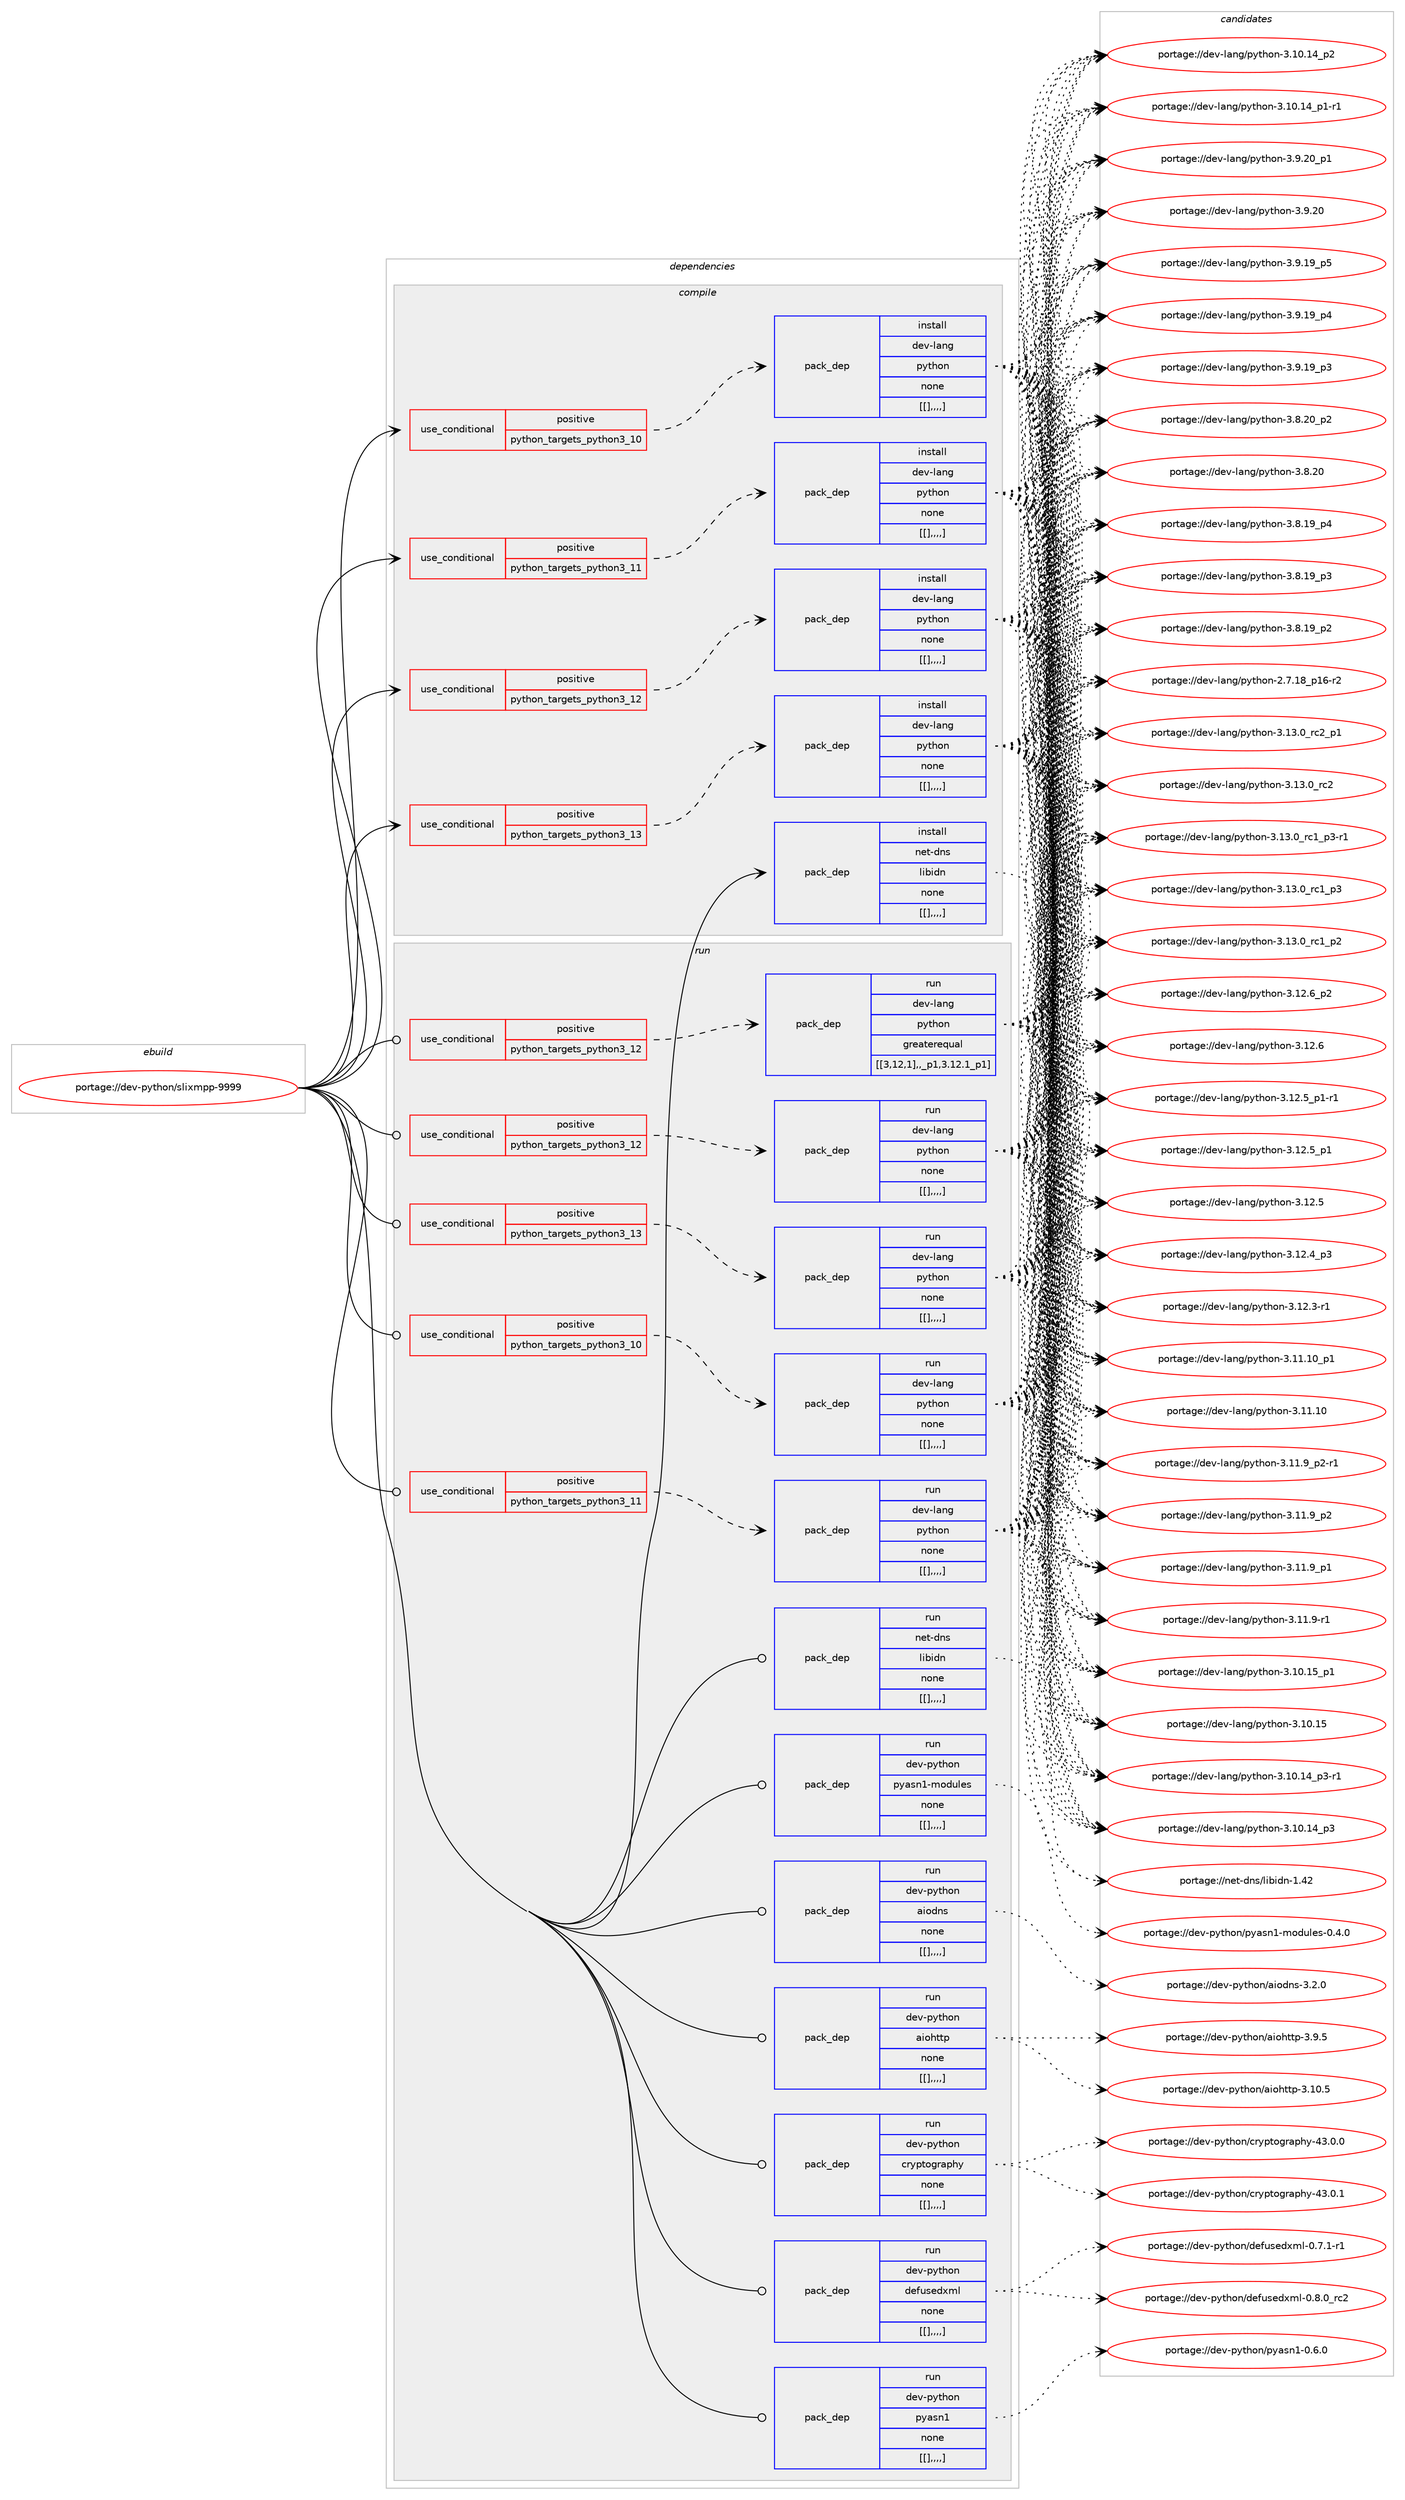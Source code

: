 digraph prolog {

# *************
# Graph options
# *************

newrank=true;
concentrate=true;
compound=true;
graph [rankdir=LR,fontname=Helvetica,fontsize=10,ranksep=1.5];#, ranksep=2.5, nodesep=0.2];
edge  [arrowhead=vee];
node  [fontname=Helvetica,fontsize=10];

# **********
# The ebuild
# **********

subgraph cluster_leftcol {
color=gray;
label=<<i>ebuild</i>>;
id [label="portage://dev-python/slixmpp-9999", color=red, width=4, href="../dev-python/slixmpp-9999.svg"];
}

# ****************
# The dependencies
# ****************

subgraph cluster_midcol {
color=gray;
label=<<i>dependencies</i>>;
subgraph cluster_compile {
fillcolor="#eeeeee";
style=filled;
label=<<i>compile</i>>;
subgraph cond41368 {
dependency166803 [label=<<TABLE BORDER="0" CELLBORDER="1" CELLSPACING="0" CELLPADDING="4"><TR><TD ROWSPAN="3" CELLPADDING="10">use_conditional</TD></TR><TR><TD>positive</TD></TR><TR><TD>python_targets_python3_10</TD></TR></TABLE>>, shape=none, color=red];
subgraph pack124177 {
dependency166804 [label=<<TABLE BORDER="0" CELLBORDER="1" CELLSPACING="0" CELLPADDING="4" WIDTH="220"><TR><TD ROWSPAN="6" CELLPADDING="30">pack_dep</TD></TR><TR><TD WIDTH="110">install</TD></TR><TR><TD>dev-lang</TD></TR><TR><TD>python</TD></TR><TR><TD>none</TD></TR><TR><TD>[[],,,,]</TD></TR></TABLE>>, shape=none, color=blue];
}
dependency166803:e -> dependency166804:w [weight=20,style="dashed",arrowhead="vee"];
}
id:e -> dependency166803:w [weight=20,style="solid",arrowhead="vee"];
subgraph cond41369 {
dependency166805 [label=<<TABLE BORDER="0" CELLBORDER="1" CELLSPACING="0" CELLPADDING="4"><TR><TD ROWSPAN="3" CELLPADDING="10">use_conditional</TD></TR><TR><TD>positive</TD></TR><TR><TD>python_targets_python3_11</TD></TR></TABLE>>, shape=none, color=red];
subgraph pack124178 {
dependency166806 [label=<<TABLE BORDER="0" CELLBORDER="1" CELLSPACING="0" CELLPADDING="4" WIDTH="220"><TR><TD ROWSPAN="6" CELLPADDING="30">pack_dep</TD></TR><TR><TD WIDTH="110">install</TD></TR><TR><TD>dev-lang</TD></TR><TR><TD>python</TD></TR><TR><TD>none</TD></TR><TR><TD>[[],,,,]</TD></TR></TABLE>>, shape=none, color=blue];
}
dependency166805:e -> dependency166806:w [weight=20,style="dashed",arrowhead="vee"];
}
id:e -> dependency166805:w [weight=20,style="solid",arrowhead="vee"];
subgraph cond41370 {
dependency166807 [label=<<TABLE BORDER="0" CELLBORDER="1" CELLSPACING="0" CELLPADDING="4"><TR><TD ROWSPAN="3" CELLPADDING="10">use_conditional</TD></TR><TR><TD>positive</TD></TR><TR><TD>python_targets_python3_12</TD></TR></TABLE>>, shape=none, color=red];
subgraph pack124179 {
dependency166808 [label=<<TABLE BORDER="0" CELLBORDER="1" CELLSPACING="0" CELLPADDING="4" WIDTH="220"><TR><TD ROWSPAN="6" CELLPADDING="30">pack_dep</TD></TR><TR><TD WIDTH="110">install</TD></TR><TR><TD>dev-lang</TD></TR><TR><TD>python</TD></TR><TR><TD>none</TD></TR><TR><TD>[[],,,,]</TD></TR></TABLE>>, shape=none, color=blue];
}
dependency166807:e -> dependency166808:w [weight=20,style="dashed",arrowhead="vee"];
}
id:e -> dependency166807:w [weight=20,style="solid",arrowhead="vee"];
subgraph cond41371 {
dependency166809 [label=<<TABLE BORDER="0" CELLBORDER="1" CELLSPACING="0" CELLPADDING="4"><TR><TD ROWSPAN="3" CELLPADDING="10">use_conditional</TD></TR><TR><TD>positive</TD></TR><TR><TD>python_targets_python3_13</TD></TR></TABLE>>, shape=none, color=red];
subgraph pack124180 {
dependency166810 [label=<<TABLE BORDER="0" CELLBORDER="1" CELLSPACING="0" CELLPADDING="4" WIDTH="220"><TR><TD ROWSPAN="6" CELLPADDING="30">pack_dep</TD></TR><TR><TD WIDTH="110">install</TD></TR><TR><TD>dev-lang</TD></TR><TR><TD>python</TD></TR><TR><TD>none</TD></TR><TR><TD>[[],,,,]</TD></TR></TABLE>>, shape=none, color=blue];
}
dependency166809:e -> dependency166810:w [weight=20,style="dashed",arrowhead="vee"];
}
id:e -> dependency166809:w [weight=20,style="solid",arrowhead="vee"];
subgraph pack124181 {
dependency166811 [label=<<TABLE BORDER="0" CELLBORDER="1" CELLSPACING="0" CELLPADDING="4" WIDTH="220"><TR><TD ROWSPAN="6" CELLPADDING="30">pack_dep</TD></TR><TR><TD WIDTH="110">install</TD></TR><TR><TD>net-dns</TD></TR><TR><TD>libidn</TD></TR><TR><TD>none</TD></TR><TR><TD>[[],,,,]</TD></TR></TABLE>>, shape=none, color=blue];
}
id:e -> dependency166811:w [weight=20,style="solid",arrowhead="vee"];
}
subgraph cluster_compileandrun {
fillcolor="#eeeeee";
style=filled;
label=<<i>compile and run</i>>;
}
subgraph cluster_run {
fillcolor="#eeeeee";
style=filled;
label=<<i>run</i>>;
subgraph cond41372 {
dependency166812 [label=<<TABLE BORDER="0" CELLBORDER="1" CELLSPACING="0" CELLPADDING="4"><TR><TD ROWSPAN="3" CELLPADDING="10">use_conditional</TD></TR><TR><TD>positive</TD></TR><TR><TD>python_targets_python3_10</TD></TR></TABLE>>, shape=none, color=red];
subgraph pack124182 {
dependency166813 [label=<<TABLE BORDER="0" CELLBORDER="1" CELLSPACING="0" CELLPADDING="4" WIDTH="220"><TR><TD ROWSPAN="6" CELLPADDING="30">pack_dep</TD></TR><TR><TD WIDTH="110">run</TD></TR><TR><TD>dev-lang</TD></TR><TR><TD>python</TD></TR><TR><TD>none</TD></TR><TR><TD>[[],,,,]</TD></TR></TABLE>>, shape=none, color=blue];
}
dependency166812:e -> dependency166813:w [weight=20,style="dashed",arrowhead="vee"];
}
id:e -> dependency166812:w [weight=20,style="solid",arrowhead="odot"];
subgraph cond41373 {
dependency166814 [label=<<TABLE BORDER="0" CELLBORDER="1" CELLSPACING="0" CELLPADDING="4"><TR><TD ROWSPAN="3" CELLPADDING="10">use_conditional</TD></TR><TR><TD>positive</TD></TR><TR><TD>python_targets_python3_11</TD></TR></TABLE>>, shape=none, color=red];
subgraph pack124183 {
dependency166815 [label=<<TABLE BORDER="0" CELLBORDER="1" CELLSPACING="0" CELLPADDING="4" WIDTH="220"><TR><TD ROWSPAN="6" CELLPADDING="30">pack_dep</TD></TR><TR><TD WIDTH="110">run</TD></TR><TR><TD>dev-lang</TD></TR><TR><TD>python</TD></TR><TR><TD>none</TD></TR><TR><TD>[[],,,,]</TD></TR></TABLE>>, shape=none, color=blue];
}
dependency166814:e -> dependency166815:w [weight=20,style="dashed",arrowhead="vee"];
}
id:e -> dependency166814:w [weight=20,style="solid",arrowhead="odot"];
subgraph cond41374 {
dependency166816 [label=<<TABLE BORDER="0" CELLBORDER="1" CELLSPACING="0" CELLPADDING="4"><TR><TD ROWSPAN="3" CELLPADDING="10">use_conditional</TD></TR><TR><TD>positive</TD></TR><TR><TD>python_targets_python3_12</TD></TR></TABLE>>, shape=none, color=red];
subgraph pack124184 {
dependency166817 [label=<<TABLE BORDER="0" CELLBORDER="1" CELLSPACING="0" CELLPADDING="4" WIDTH="220"><TR><TD ROWSPAN="6" CELLPADDING="30">pack_dep</TD></TR><TR><TD WIDTH="110">run</TD></TR><TR><TD>dev-lang</TD></TR><TR><TD>python</TD></TR><TR><TD>greaterequal</TD></TR><TR><TD>[[3,12,1],,_p1,3.12.1_p1]</TD></TR></TABLE>>, shape=none, color=blue];
}
dependency166816:e -> dependency166817:w [weight=20,style="dashed",arrowhead="vee"];
}
id:e -> dependency166816:w [weight=20,style="solid",arrowhead="odot"];
subgraph cond41375 {
dependency166818 [label=<<TABLE BORDER="0" CELLBORDER="1" CELLSPACING="0" CELLPADDING="4"><TR><TD ROWSPAN="3" CELLPADDING="10">use_conditional</TD></TR><TR><TD>positive</TD></TR><TR><TD>python_targets_python3_12</TD></TR></TABLE>>, shape=none, color=red];
subgraph pack124185 {
dependency166819 [label=<<TABLE BORDER="0" CELLBORDER="1" CELLSPACING="0" CELLPADDING="4" WIDTH="220"><TR><TD ROWSPAN="6" CELLPADDING="30">pack_dep</TD></TR><TR><TD WIDTH="110">run</TD></TR><TR><TD>dev-lang</TD></TR><TR><TD>python</TD></TR><TR><TD>none</TD></TR><TR><TD>[[],,,,]</TD></TR></TABLE>>, shape=none, color=blue];
}
dependency166818:e -> dependency166819:w [weight=20,style="dashed",arrowhead="vee"];
}
id:e -> dependency166818:w [weight=20,style="solid",arrowhead="odot"];
subgraph cond41376 {
dependency166820 [label=<<TABLE BORDER="0" CELLBORDER="1" CELLSPACING="0" CELLPADDING="4"><TR><TD ROWSPAN="3" CELLPADDING="10">use_conditional</TD></TR><TR><TD>positive</TD></TR><TR><TD>python_targets_python3_13</TD></TR></TABLE>>, shape=none, color=red];
subgraph pack124186 {
dependency166821 [label=<<TABLE BORDER="0" CELLBORDER="1" CELLSPACING="0" CELLPADDING="4" WIDTH="220"><TR><TD ROWSPAN="6" CELLPADDING="30">pack_dep</TD></TR><TR><TD WIDTH="110">run</TD></TR><TR><TD>dev-lang</TD></TR><TR><TD>python</TD></TR><TR><TD>none</TD></TR><TR><TD>[[],,,,]</TD></TR></TABLE>>, shape=none, color=blue];
}
dependency166820:e -> dependency166821:w [weight=20,style="dashed",arrowhead="vee"];
}
id:e -> dependency166820:w [weight=20,style="solid",arrowhead="odot"];
subgraph pack124187 {
dependency166822 [label=<<TABLE BORDER="0" CELLBORDER="1" CELLSPACING="0" CELLPADDING="4" WIDTH="220"><TR><TD ROWSPAN="6" CELLPADDING="30">pack_dep</TD></TR><TR><TD WIDTH="110">run</TD></TR><TR><TD>dev-python</TD></TR><TR><TD>aiodns</TD></TR><TR><TD>none</TD></TR><TR><TD>[[],,,,]</TD></TR></TABLE>>, shape=none, color=blue];
}
id:e -> dependency166822:w [weight=20,style="solid",arrowhead="odot"];
subgraph pack124188 {
dependency166823 [label=<<TABLE BORDER="0" CELLBORDER="1" CELLSPACING="0" CELLPADDING="4" WIDTH="220"><TR><TD ROWSPAN="6" CELLPADDING="30">pack_dep</TD></TR><TR><TD WIDTH="110">run</TD></TR><TR><TD>dev-python</TD></TR><TR><TD>aiohttp</TD></TR><TR><TD>none</TD></TR><TR><TD>[[],,,,]</TD></TR></TABLE>>, shape=none, color=blue];
}
id:e -> dependency166823:w [weight=20,style="solid",arrowhead="odot"];
subgraph pack124189 {
dependency166824 [label=<<TABLE BORDER="0" CELLBORDER="1" CELLSPACING="0" CELLPADDING="4" WIDTH="220"><TR><TD ROWSPAN="6" CELLPADDING="30">pack_dep</TD></TR><TR><TD WIDTH="110">run</TD></TR><TR><TD>dev-python</TD></TR><TR><TD>cryptography</TD></TR><TR><TD>none</TD></TR><TR><TD>[[],,,,]</TD></TR></TABLE>>, shape=none, color=blue];
}
id:e -> dependency166824:w [weight=20,style="solid",arrowhead="odot"];
subgraph pack124190 {
dependency166825 [label=<<TABLE BORDER="0" CELLBORDER="1" CELLSPACING="0" CELLPADDING="4" WIDTH="220"><TR><TD ROWSPAN="6" CELLPADDING="30">pack_dep</TD></TR><TR><TD WIDTH="110">run</TD></TR><TR><TD>dev-python</TD></TR><TR><TD>defusedxml</TD></TR><TR><TD>none</TD></TR><TR><TD>[[],,,,]</TD></TR></TABLE>>, shape=none, color=blue];
}
id:e -> dependency166825:w [weight=20,style="solid",arrowhead="odot"];
subgraph pack124191 {
dependency166826 [label=<<TABLE BORDER="0" CELLBORDER="1" CELLSPACING="0" CELLPADDING="4" WIDTH="220"><TR><TD ROWSPAN="6" CELLPADDING="30">pack_dep</TD></TR><TR><TD WIDTH="110">run</TD></TR><TR><TD>dev-python</TD></TR><TR><TD>pyasn1</TD></TR><TR><TD>none</TD></TR><TR><TD>[[],,,,]</TD></TR></TABLE>>, shape=none, color=blue];
}
id:e -> dependency166826:w [weight=20,style="solid",arrowhead="odot"];
subgraph pack124192 {
dependency166827 [label=<<TABLE BORDER="0" CELLBORDER="1" CELLSPACING="0" CELLPADDING="4" WIDTH="220"><TR><TD ROWSPAN="6" CELLPADDING="30">pack_dep</TD></TR><TR><TD WIDTH="110">run</TD></TR><TR><TD>dev-python</TD></TR><TR><TD>pyasn1-modules</TD></TR><TR><TD>none</TD></TR><TR><TD>[[],,,,]</TD></TR></TABLE>>, shape=none, color=blue];
}
id:e -> dependency166827:w [weight=20,style="solid",arrowhead="odot"];
subgraph pack124193 {
dependency166828 [label=<<TABLE BORDER="0" CELLBORDER="1" CELLSPACING="0" CELLPADDING="4" WIDTH="220"><TR><TD ROWSPAN="6" CELLPADDING="30">pack_dep</TD></TR><TR><TD WIDTH="110">run</TD></TR><TR><TD>net-dns</TD></TR><TR><TD>libidn</TD></TR><TR><TD>none</TD></TR><TR><TD>[[],,,,]</TD></TR></TABLE>>, shape=none, color=blue];
}
id:e -> dependency166828:w [weight=20,style="solid",arrowhead="odot"];
}
}

# **************
# The candidates
# **************

subgraph cluster_choices {
rank=same;
color=gray;
label=<<i>candidates</i>>;

subgraph choice124177 {
color=black;
nodesep=1;
choice100101118451089711010347112121116104111110455146495146489511499509511249 [label="portage://dev-lang/python-3.13.0_rc2_p1", color=red, width=4,href="../dev-lang/python-3.13.0_rc2_p1.svg"];
choice10010111845108971101034711212111610411111045514649514648951149950 [label="portage://dev-lang/python-3.13.0_rc2", color=red, width=4,href="../dev-lang/python-3.13.0_rc2.svg"];
choice1001011184510897110103471121211161041111104551464951464895114994995112514511449 [label="portage://dev-lang/python-3.13.0_rc1_p3-r1", color=red, width=4,href="../dev-lang/python-3.13.0_rc1_p3-r1.svg"];
choice100101118451089711010347112121116104111110455146495146489511499499511251 [label="portage://dev-lang/python-3.13.0_rc1_p3", color=red, width=4,href="../dev-lang/python-3.13.0_rc1_p3.svg"];
choice100101118451089711010347112121116104111110455146495146489511499499511250 [label="portage://dev-lang/python-3.13.0_rc1_p2", color=red, width=4,href="../dev-lang/python-3.13.0_rc1_p2.svg"];
choice100101118451089711010347112121116104111110455146495046549511250 [label="portage://dev-lang/python-3.12.6_p2", color=red, width=4,href="../dev-lang/python-3.12.6_p2.svg"];
choice10010111845108971101034711212111610411111045514649504654 [label="portage://dev-lang/python-3.12.6", color=red, width=4,href="../dev-lang/python-3.12.6.svg"];
choice1001011184510897110103471121211161041111104551464950465395112494511449 [label="portage://dev-lang/python-3.12.5_p1-r1", color=red, width=4,href="../dev-lang/python-3.12.5_p1-r1.svg"];
choice100101118451089711010347112121116104111110455146495046539511249 [label="portage://dev-lang/python-3.12.5_p1", color=red, width=4,href="../dev-lang/python-3.12.5_p1.svg"];
choice10010111845108971101034711212111610411111045514649504653 [label="portage://dev-lang/python-3.12.5", color=red, width=4,href="../dev-lang/python-3.12.5.svg"];
choice100101118451089711010347112121116104111110455146495046529511251 [label="portage://dev-lang/python-3.12.4_p3", color=red, width=4,href="../dev-lang/python-3.12.4_p3.svg"];
choice100101118451089711010347112121116104111110455146495046514511449 [label="portage://dev-lang/python-3.12.3-r1", color=red, width=4,href="../dev-lang/python-3.12.3-r1.svg"];
choice10010111845108971101034711212111610411111045514649494649489511249 [label="portage://dev-lang/python-3.11.10_p1", color=red, width=4,href="../dev-lang/python-3.11.10_p1.svg"];
choice1001011184510897110103471121211161041111104551464949464948 [label="portage://dev-lang/python-3.11.10", color=red, width=4,href="../dev-lang/python-3.11.10.svg"];
choice1001011184510897110103471121211161041111104551464949465795112504511449 [label="portage://dev-lang/python-3.11.9_p2-r1", color=red, width=4,href="../dev-lang/python-3.11.9_p2-r1.svg"];
choice100101118451089711010347112121116104111110455146494946579511250 [label="portage://dev-lang/python-3.11.9_p2", color=red, width=4,href="../dev-lang/python-3.11.9_p2.svg"];
choice100101118451089711010347112121116104111110455146494946579511249 [label="portage://dev-lang/python-3.11.9_p1", color=red, width=4,href="../dev-lang/python-3.11.9_p1.svg"];
choice100101118451089711010347112121116104111110455146494946574511449 [label="portage://dev-lang/python-3.11.9-r1", color=red, width=4,href="../dev-lang/python-3.11.9-r1.svg"];
choice10010111845108971101034711212111610411111045514649484649539511249 [label="portage://dev-lang/python-3.10.15_p1", color=red, width=4,href="../dev-lang/python-3.10.15_p1.svg"];
choice1001011184510897110103471121211161041111104551464948464953 [label="portage://dev-lang/python-3.10.15", color=red, width=4,href="../dev-lang/python-3.10.15.svg"];
choice100101118451089711010347112121116104111110455146494846495295112514511449 [label="portage://dev-lang/python-3.10.14_p3-r1", color=red, width=4,href="../dev-lang/python-3.10.14_p3-r1.svg"];
choice10010111845108971101034711212111610411111045514649484649529511251 [label="portage://dev-lang/python-3.10.14_p3", color=red, width=4,href="../dev-lang/python-3.10.14_p3.svg"];
choice10010111845108971101034711212111610411111045514649484649529511250 [label="portage://dev-lang/python-3.10.14_p2", color=red, width=4,href="../dev-lang/python-3.10.14_p2.svg"];
choice100101118451089711010347112121116104111110455146494846495295112494511449 [label="portage://dev-lang/python-3.10.14_p1-r1", color=red, width=4,href="../dev-lang/python-3.10.14_p1-r1.svg"];
choice100101118451089711010347112121116104111110455146574650489511249 [label="portage://dev-lang/python-3.9.20_p1", color=red, width=4,href="../dev-lang/python-3.9.20_p1.svg"];
choice10010111845108971101034711212111610411111045514657465048 [label="portage://dev-lang/python-3.9.20", color=red, width=4,href="../dev-lang/python-3.9.20.svg"];
choice100101118451089711010347112121116104111110455146574649579511253 [label="portage://dev-lang/python-3.9.19_p5", color=red, width=4,href="../dev-lang/python-3.9.19_p5.svg"];
choice100101118451089711010347112121116104111110455146574649579511252 [label="portage://dev-lang/python-3.9.19_p4", color=red, width=4,href="../dev-lang/python-3.9.19_p4.svg"];
choice100101118451089711010347112121116104111110455146574649579511251 [label="portage://dev-lang/python-3.9.19_p3", color=red, width=4,href="../dev-lang/python-3.9.19_p3.svg"];
choice100101118451089711010347112121116104111110455146564650489511250 [label="portage://dev-lang/python-3.8.20_p2", color=red, width=4,href="../dev-lang/python-3.8.20_p2.svg"];
choice10010111845108971101034711212111610411111045514656465048 [label="portage://dev-lang/python-3.8.20", color=red, width=4,href="../dev-lang/python-3.8.20.svg"];
choice100101118451089711010347112121116104111110455146564649579511252 [label="portage://dev-lang/python-3.8.19_p4", color=red, width=4,href="../dev-lang/python-3.8.19_p4.svg"];
choice100101118451089711010347112121116104111110455146564649579511251 [label="portage://dev-lang/python-3.8.19_p3", color=red, width=4,href="../dev-lang/python-3.8.19_p3.svg"];
choice100101118451089711010347112121116104111110455146564649579511250 [label="portage://dev-lang/python-3.8.19_p2", color=red, width=4,href="../dev-lang/python-3.8.19_p2.svg"];
choice100101118451089711010347112121116104111110455046554649569511249544511450 [label="portage://dev-lang/python-2.7.18_p16-r2", color=red, width=4,href="../dev-lang/python-2.7.18_p16-r2.svg"];
dependency166804:e -> choice100101118451089711010347112121116104111110455146495146489511499509511249:w [style=dotted,weight="100"];
dependency166804:e -> choice10010111845108971101034711212111610411111045514649514648951149950:w [style=dotted,weight="100"];
dependency166804:e -> choice1001011184510897110103471121211161041111104551464951464895114994995112514511449:w [style=dotted,weight="100"];
dependency166804:e -> choice100101118451089711010347112121116104111110455146495146489511499499511251:w [style=dotted,weight="100"];
dependency166804:e -> choice100101118451089711010347112121116104111110455146495146489511499499511250:w [style=dotted,weight="100"];
dependency166804:e -> choice100101118451089711010347112121116104111110455146495046549511250:w [style=dotted,weight="100"];
dependency166804:e -> choice10010111845108971101034711212111610411111045514649504654:w [style=dotted,weight="100"];
dependency166804:e -> choice1001011184510897110103471121211161041111104551464950465395112494511449:w [style=dotted,weight="100"];
dependency166804:e -> choice100101118451089711010347112121116104111110455146495046539511249:w [style=dotted,weight="100"];
dependency166804:e -> choice10010111845108971101034711212111610411111045514649504653:w [style=dotted,weight="100"];
dependency166804:e -> choice100101118451089711010347112121116104111110455146495046529511251:w [style=dotted,weight="100"];
dependency166804:e -> choice100101118451089711010347112121116104111110455146495046514511449:w [style=dotted,weight="100"];
dependency166804:e -> choice10010111845108971101034711212111610411111045514649494649489511249:w [style=dotted,weight="100"];
dependency166804:e -> choice1001011184510897110103471121211161041111104551464949464948:w [style=dotted,weight="100"];
dependency166804:e -> choice1001011184510897110103471121211161041111104551464949465795112504511449:w [style=dotted,weight="100"];
dependency166804:e -> choice100101118451089711010347112121116104111110455146494946579511250:w [style=dotted,weight="100"];
dependency166804:e -> choice100101118451089711010347112121116104111110455146494946579511249:w [style=dotted,weight="100"];
dependency166804:e -> choice100101118451089711010347112121116104111110455146494946574511449:w [style=dotted,weight="100"];
dependency166804:e -> choice10010111845108971101034711212111610411111045514649484649539511249:w [style=dotted,weight="100"];
dependency166804:e -> choice1001011184510897110103471121211161041111104551464948464953:w [style=dotted,weight="100"];
dependency166804:e -> choice100101118451089711010347112121116104111110455146494846495295112514511449:w [style=dotted,weight="100"];
dependency166804:e -> choice10010111845108971101034711212111610411111045514649484649529511251:w [style=dotted,weight="100"];
dependency166804:e -> choice10010111845108971101034711212111610411111045514649484649529511250:w [style=dotted,weight="100"];
dependency166804:e -> choice100101118451089711010347112121116104111110455146494846495295112494511449:w [style=dotted,weight="100"];
dependency166804:e -> choice100101118451089711010347112121116104111110455146574650489511249:w [style=dotted,weight="100"];
dependency166804:e -> choice10010111845108971101034711212111610411111045514657465048:w [style=dotted,weight="100"];
dependency166804:e -> choice100101118451089711010347112121116104111110455146574649579511253:w [style=dotted,weight="100"];
dependency166804:e -> choice100101118451089711010347112121116104111110455146574649579511252:w [style=dotted,weight="100"];
dependency166804:e -> choice100101118451089711010347112121116104111110455146574649579511251:w [style=dotted,weight="100"];
dependency166804:e -> choice100101118451089711010347112121116104111110455146564650489511250:w [style=dotted,weight="100"];
dependency166804:e -> choice10010111845108971101034711212111610411111045514656465048:w [style=dotted,weight="100"];
dependency166804:e -> choice100101118451089711010347112121116104111110455146564649579511252:w [style=dotted,weight="100"];
dependency166804:e -> choice100101118451089711010347112121116104111110455146564649579511251:w [style=dotted,weight="100"];
dependency166804:e -> choice100101118451089711010347112121116104111110455146564649579511250:w [style=dotted,weight="100"];
dependency166804:e -> choice100101118451089711010347112121116104111110455046554649569511249544511450:w [style=dotted,weight="100"];
}
subgraph choice124178 {
color=black;
nodesep=1;
choice100101118451089711010347112121116104111110455146495146489511499509511249 [label="portage://dev-lang/python-3.13.0_rc2_p1", color=red, width=4,href="../dev-lang/python-3.13.0_rc2_p1.svg"];
choice10010111845108971101034711212111610411111045514649514648951149950 [label="portage://dev-lang/python-3.13.0_rc2", color=red, width=4,href="../dev-lang/python-3.13.0_rc2.svg"];
choice1001011184510897110103471121211161041111104551464951464895114994995112514511449 [label="portage://dev-lang/python-3.13.0_rc1_p3-r1", color=red, width=4,href="../dev-lang/python-3.13.0_rc1_p3-r1.svg"];
choice100101118451089711010347112121116104111110455146495146489511499499511251 [label="portage://dev-lang/python-3.13.0_rc1_p3", color=red, width=4,href="../dev-lang/python-3.13.0_rc1_p3.svg"];
choice100101118451089711010347112121116104111110455146495146489511499499511250 [label="portage://dev-lang/python-3.13.0_rc1_p2", color=red, width=4,href="../dev-lang/python-3.13.0_rc1_p2.svg"];
choice100101118451089711010347112121116104111110455146495046549511250 [label="portage://dev-lang/python-3.12.6_p2", color=red, width=4,href="../dev-lang/python-3.12.6_p2.svg"];
choice10010111845108971101034711212111610411111045514649504654 [label="portage://dev-lang/python-3.12.6", color=red, width=4,href="../dev-lang/python-3.12.6.svg"];
choice1001011184510897110103471121211161041111104551464950465395112494511449 [label="portage://dev-lang/python-3.12.5_p1-r1", color=red, width=4,href="../dev-lang/python-3.12.5_p1-r1.svg"];
choice100101118451089711010347112121116104111110455146495046539511249 [label="portage://dev-lang/python-3.12.5_p1", color=red, width=4,href="../dev-lang/python-3.12.5_p1.svg"];
choice10010111845108971101034711212111610411111045514649504653 [label="portage://dev-lang/python-3.12.5", color=red, width=4,href="../dev-lang/python-3.12.5.svg"];
choice100101118451089711010347112121116104111110455146495046529511251 [label="portage://dev-lang/python-3.12.4_p3", color=red, width=4,href="../dev-lang/python-3.12.4_p3.svg"];
choice100101118451089711010347112121116104111110455146495046514511449 [label="portage://dev-lang/python-3.12.3-r1", color=red, width=4,href="../dev-lang/python-3.12.3-r1.svg"];
choice10010111845108971101034711212111610411111045514649494649489511249 [label="portage://dev-lang/python-3.11.10_p1", color=red, width=4,href="../dev-lang/python-3.11.10_p1.svg"];
choice1001011184510897110103471121211161041111104551464949464948 [label="portage://dev-lang/python-3.11.10", color=red, width=4,href="../dev-lang/python-3.11.10.svg"];
choice1001011184510897110103471121211161041111104551464949465795112504511449 [label="portage://dev-lang/python-3.11.9_p2-r1", color=red, width=4,href="../dev-lang/python-3.11.9_p2-r1.svg"];
choice100101118451089711010347112121116104111110455146494946579511250 [label="portage://dev-lang/python-3.11.9_p2", color=red, width=4,href="../dev-lang/python-3.11.9_p2.svg"];
choice100101118451089711010347112121116104111110455146494946579511249 [label="portage://dev-lang/python-3.11.9_p1", color=red, width=4,href="../dev-lang/python-3.11.9_p1.svg"];
choice100101118451089711010347112121116104111110455146494946574511449 [label="portage://dev-lang/python-3.11.9-r1", color=red, width=4,href="../dev-lang/python-3.11.9-r1.svg"];
choice10010111845108971101034711212111610411111045514649484649539511249 [label="portage://dev-lang/python-3.10.15_p1", color=red, width=4,href="../dev-lang/python-3.10.15_p1.svg"];
choice1001011184510897110103471121211161041111104551464948464953 [label="portage://dev-lang/python-3.10.15", color=red, width=4,href="../dev-lang/python-3.10.15.svg"];
choice100101118451089711010347112121116104111110455146494846495295112514511449 [label="portage://dev-lang/python-3.10.14_p3-r1", color=red, width=4,href="../dev-lang/python-3.10.14_p3-r1.svg"];
choice10010111845108971101034711212111610411111045514649484649529511251 [label="portage://dev-lang/python-3.10.14_p3", color=red, width=4,href="../dev-lang/python-3.10.14_p3.svg"];
choice10010111845108971101034711212111610411111045514649484649529511250 [label="portage://dev-lang/python-3.10.14_p2", color=red, width=4,href="../dev-lang/python-3.10.14_p2.svg"];
choice100101118451089711010347112121116104111110455146494846495295112494511449 [label="portage://dev-lang/python-3.10.14_p1-r1", color=red, width=4,href="../dev-lang/python-3.10.14_p1-r1.svg"];
choice100101118451089711010347112121116104111110455146574650489511249 [label="portage://dev-lang/python-3.9.20_p1", color=red, width=4,href="../dev-lang/python-3.9.20_p1.svg"];
choice10010111845108971101034711212111610411111045514657465048 [label="portage://dev-lang/python-3.9.20", color=red, width=4,href="../dev-lang/python-3.9.20.svg"];
choice100101118451089711010347112121116104111110455146574649579511253 [label="portage://dev-lang/python-3.9.19_p5", color=red, width=4,href="../dev-lang/python-3.9.19_p5.svg"];
choice100101118451089711010347112121116104111110455146574649579511252 [label="portage://dev-lang/python-3.9.19_p4", color=red, width=4,href="../dev-lang/python-3.9.19_p4.svg"];
choice100101118451089711010347112121116104111110455146574649579511251 [label="portage://dev-lang/python-3.9.19_p3", color=red, width=4,href="../dev-lang/python-3.9.19_p3.svg"];
choice100101118451089711010347112121116104111110455146564650489511250 [label="portage://dev-lang/python-3.8.20_p2", color=red, width=4,href="../dev-lang/python-3.8.20_p2.svg"];
choice10010111845108971101034711212111610411111045514656465048 [label="portage://dev-lang/python-3.8.20", color=red, width=4,href="../dev-lang/python-3.8.20.svg"];
choice100101118451089711010347112121116104111110455146564649579511252 [label="portage://dev-lang/python-3.8.19_p4", color=red, width=4,href="../dev-lang/python-3.8.19_p4.svg"];
choice100101118451089711010347112121116104111110455146564649579511251 [label="portage://dev-lang/python-3.8.19_p3", color=red, width=4,href="../dev-lang/python-3.8.19_p3.svg"];
choice100101118451089711010347112121116104111110455146564649579511250 [label="portage://dev-lang/python-3.8.19_p2", color=red, width=4,href="../dev-lang/python-3.8.19_p2.svg"];
choice100101118451089711010347112121116104111110455046554649569511249544511450 [label="portage://dev-lang/python-2.7.18_p16-r2", color=red, width=4,href="../dev-lang/python-2.7.18_p16-r2.svg"];
dependency166806:e -> choice100101118451089711010347112121116104111110455146495146489511499509511249:w [style=dotted,weight="100"];
dependency166806:e -> choice10010111845108971101034711212111610411111045514649514648951149950:w [style=dotted,weight="100"];
dependency166806:e -> choice1001011184510897110103471121211161041111104551464951464895114994995112514511449:w [style=dotted,weight="100"];
dependency166806:e -> choice100101118451089711010347112121116104111110455146495146489511499499511251:w [style=dotted,weight="100"];
dependency166806:e -> choice100101118451089711010347112121116104111110455146495146489511499499511250:w [style=dotted,weight="100"];
dependency166806:e -> choice100101118451089711010347112121116104111110455146495046549511250:w [style=dotted,weight="100"];
dependency166806:e -> choice10010111845108971101034711212111610411111045514649504654:w [style=dotted,weight="100"];
dependency166806:e -> choice1001011184510897110103471121211161041111104551464950465395112494511449:w [style=dotted,weight="100"];
dependency166806:e -> choice100101118451089711010347112121116104111110455146495046539511249:w [style=dotted,weight="100"];
dependency166806:e -> choice10010111845108971101034711212111610411111045514649504653:w [style=dotted,weight="100"];
dependency166806:e -> choice100101118451089711010347112121116104111110455146495046529511251:w [style=dotted,weight="100"];
dependency166806:e -> choice100101118451089711010347112121116104111110455146495046514511449:w [style=dotted,weight="100"];
dependency166806:e -> choice10010111845108971101034711212111610411111045514649494649489511249:w [style=dotted,weight="100"];
dependency166806:e -> choice1001011184510897110103471121211161041111104551464949464948:w [style=dotted,weight="100"];
dependency166806:e -> choice1001011184510897110103471121211161041111104551464949465795112504511449:w [style=dotted,weight="100"];
dependency166806:e -> choice100101118451089711010347112121116104111110455146494946579511250:w [style=dotted,weight="100"];
dependency166806:e -> choice100101118451089711010347112121116104111110455146494946579511249:w [style=dotted,weight="100"];
dependency166806:e -> choice100101118451089711010347112121116104111110455146494946574511449:w [style=dotted,weight="100"];
dependency166806:e -> choice10010111845108971101034711212111610411111045514649484649539511249:w [style=dotted,weight="100"];
dependency166806:e -> choice1001011184510897110103471121211161041111104551464948464953:w [style=dotted,weight="100"];
dependency166806:e -> choice100101118451089711010347112121116104111110455146494846495295112514511449:w [style=dotted,weight="100"];
dependency166806:e -> choice10010111845108971101034711212111610411111045514649484649529511251:w [style=dotted,weight="100"];
dependency166806:e -> choice10010111845108971101034711212111610411111045514649484649529511250:w [style=dotted,weight="100"];
dependency166806:e -> choice100101118451089711010347112121116104111110455146494846495295112494511449:w [style=dotted,weight="100"];
dependency166806:e -> choice100101118451089711010347112121116104111110455146574650489511249:w [style=dotted,weight="100"];
dependency166806:e -> choice10010111845108971101034711212111610411111045514657465048:w [style=dotted,weight="100"];
dependency166806:e -> choice100101118451089711010347112121116104111110455146574649579511253:w [style=dotted,weight="100"];
dependency166806:e -> choice100101118451089711010347112121116104111110455146574649579511252:w [style=dotted,weight="100"];
dependency166806:e -> choice100101118451089711010347112121116104111110455146574649579511251:w [style=dotted,weight="100"];
dependency166806:e -> choice100101118451089711010347112121116104111110455146564650489511250:w [style=dotted,weight="100"];
dependency166806:e -> choice10010111845108971101034711212111610411111045514656465048:w [style=dotted,weight="100"];
dependency166806:e -> choice100101118451089711010347112121116104111110455146564649579511252:w [style=dotted,weight="100"];
dependency166806:e -> choice100101118451089711010347112121116104111110455146564649579511251:w [style=dotted,weight="100"];
dependency166806:e -> choice100101118451089711010347112121116104111110455146564649579511250:w [style=dotted,weight="100"];
dependency166806:e -> choice100101118451089711010347112121116104111110455046554649569511249544511450:w [style=dotted,weight="100"];
}
subgraph choice124179 {
color=black;
nodesep=1;
choice100101118451089711010347112121116104111110455146495146489511499509511249 [label="portage://dev-lang/python-3.13.0_rc2_p1", color=red, width=4,href="../dev-lang/python-3.13.0_rc2_p1.svg"];
choice10010111845108971101034711212111610411111045514649514648951149950 [label="portage://dev-lang/python-3.13.0_rc2", color=red, width=4,href="../dev-lang/python-3.13.0_rc2.svg"];
choice1001011184510897110103471121211161041111104551464951464895114994995112514511449 [label="portage://dev-lang/python-3.13.0_rc1_p3-r1", color=red, width=4,href="../dev-lang/python-3.13.0_rc1_p3-r1.svg"];
choice100101118451089711010347112121116104111110455146495146489511499499511251 [label="portage://dev-lang/python-3.13.0_rc1_p3", color=red, width=4,href="../dev-lang/python-3.13.0_rc1_p3.svg"];
choice100101118451089711010347112121116104111110455146495146489511499499511250 [label="portage://dev-lang/python-3.13.0_rc1_p2", color=red, width=4,href="../dev-lang/python-3.13.0_rc1_p2.svg"];
choice100101118451089711010347112121116104111110455146495046549511250 [label="portage://dev-lang/python-3.12.6_p2", color=red, width=4,href="../dev-lang/python-3.12.6_p2.svg"];
choice10010111845108971101034711212111610411111045514649504654 [label="portage://dev-lang/python-3.12.6", color=red, width=4,href="../dev-lang/python-3.12.6.svg"];
choice1001011184510897110103471121211161041111104551464950465395112494511449 [label="portage://dev-lang/python-3.12.5_p1-r1", color=red, width=4,href="../dev-lang/python-3.12.5_p1-r1.svg"];
choice100101118451089711010347112121116104111110455146495046539511249 [label="portage://dev-lang/python-3.12.5_p1", color=red, width=4,href="../dev-lang/python-3.12.5_p1.svg"];
choice10010111845108971101034711212111610411111045514649504653 [label="portage://dev-lang/python-3.12.5", color=red, width=4,href="../dev-lang/python-3.12.5.svg"];
choice100101118451089711010347112121116104111110455146495046529511251 [label="portage://dev-lang/python-3.12.4_p3", color=red, width=4,href="../dev-lang/python-3.12.4_p3.svg"];
choice100101118451089711010347112121116104111110455146495046514511449 [label="portage://dev-lang/python-3.12.3-r1", color=red, width=4,href="../dev-lang/python-3.12.3-r1.svg"];
choice10010111845108971101034711212111610411111045514649494649489511249 [label="portage://dev-lang/python-3.11.10_p1", color=red, width=4,href="../dev-lang/python-3.11.10_p1.svg"];
choice1001011184510897110103471121211161041111104551464949464948 [label="portage://dev-lang/python-3.11.10", color=red, width=4,href="../dev-lang/python-3.11.10.svg"];
choice1001011184510897110103471121211161041111104551464949465795112504511449 [label="portage://dev-lang/python-3.11.9_p2-r1", color=red, width=4,href="../dev-lang/python-3.11.9_p2-r1.svg"];
choice100101118451089711010347112121116104111110455146494946579511250 [label="portage://dev-lang/python-3.11.9_p2", color=red, width=4,href="../dev-lang/python-3.11.9_p2.svg"];
choice100101118451089711010347112121116104111110455146494946579511249 [label="portage://dev-lang/python-3.11.9_p1", color=red, width=4,href="../dev-lang/python-3.11.9_p1.svg"];
choice100101118451089711010347112121116104111110455146494946574511449 [label="portage://dev-lang/python-3.11.9-r1", color=red, width=4,href="../dev-lang/python-3.11.9-r1.svg"];
choice10010111845108971101034711212111610411111045514649484649539511249 [label="portage://dev-lang/python-3.10.15_p1", color=red, width=4,href="../dev-lang/python-3.10.15_p1.svg"];
choice1001011184510897110103471121211161041111104551464948464953 [label="portage://dev-lang/python-3.10.15", color=red, width=4,href="../dev-lang/python-3.10.15.svg"];
choice100101118451089711010347112121116104111110455146494846495295112514511449 [label="portage://dev-lang/python-3.10.14_p3-r1", color=red, width=4,href="../dev-lang/python-3.10.14_p3-r1.svg"];
choice10010111845108971101034711212111610411111045514649484649529511251 [label="portage://dev-lang/python-3.10.14_p3", color=red, width=4,href="../dev-lang/python-3.10.14_p3.svg"];
choice10010111845108971101034711212111610411111045514649484649529511250 [label="portage://dev-lang/python-3.10.14_p2", color=red, width=4,href="../dev-lang/python-3.10.14_p2.svg"];
choice100101118451089711010347112121116104111110455146494846495295112494511449 [label="portage://dev-lang/python-3.10.14_p1-r1", color=red, width=4,href="../dev-lang/python-3.10.14_p1-r1.svg"];
choice100101118451089711010347112121116104111110455146574650489511249 [label="portage://dev-lang/python-3.9.20_p1", color=red, width=4,href="../dev-lang/python-3.9.20_p1.svg"];
choice10010111845108971101034711212111610411111045514657465048 [label="portage://dev-lang/python-3.9.20", color=red, width=4,href="../dev-lang/python-3.9.20.svg"];
choice100101118451089711010347112121116104111110455146574649579511253 [label="portage://dev-lang/python-3.9.19_p5", color=red, width=4,href="../dev-lang/python-3.9.19_p5.svg"];
choice100101118451089711010347112121116104111110455146574649579511252 [label="portage://dev-lang/python-3.9.19_p4", color=red, width=4,href="../dev-lang/python-3.9.19_p4.svg"];
choice100101118451089711010347112121116104111110455146574649579511251 [label="portage://dev-lang/python-3.9.19_p3", color=red, width=4,href="../dev-lang/python-3.9.19_p3.svg"];
choice100101118451089711010347112121116104111110455146564650489511250 [label="portage://dev-lang/python-3.8.20_p2", color=red, width=4,href="../dev-lang/python-3.8.20_p2.svg"];
choice10010111845108971101034711212111610411111045514656465048 [label="portage://dev-lang/python-3.8.20", color=red, width=4,href="../dev-lang/python-3.8.20.svg"];
choice100101118451089711010347112121116104111110455146564649579511252 [label="portage://dev-lang/python-3.8.19_p4", color=red, width=4,href="../dev-lang/python-3.8.19_p4.svg"];
choice100101118451089711010347112121116104111110455146564649579511251 [label="portage://dev-lang/python-3.8.19_p3", color=red, width=4,href="../dev-lang/python-3.8.19_p3.svg"];
choice100101118451089711010347112121116104111110455146564649579511250 [label="portage://dev-lang/python-3.8.19_p2", color=red, width=4,href="../dev-lang/python-3.8.19_p2.svg"];
choice100101118451089711010347112121116104111110455046554649569511249544511450 [label="portage://dev-lang/python-2.7.18_p16-r2", color=red, width=4,href="../dev-lang/python-2.7.18_p16-r2.svg"];
dependency166808:e -> choice100101118451089711010347112121116104111110455146495146489511499509511249:w [style=dotted,weight="100"];
dependency166808:e -> choice10010111845108971101034711212111610411111045514649514648951149950:w [style=dotted,weight="100"];
dependency166808:e -> choice1001011184510897110103471121211161041111104551464951464895114994995112514511449:w [style=dotted,weight="100"];
dependency166808:e -> choice100101118451089711010347112121116104111110455146495146489511499499511251:w [style=dotted,weight="100"];
dependency166808:e -> choice100101118451089711010347112121116104111110455146495146489511499499511250:w [style=dotted,weight="100"];
dependency166808:e -> choice100101118451089711010347112121116104111110455146495046549511250:w [style=dotted,weight="100"];
dependency166808:e -> choice10010111845108971101034711212111610411111045514649504654:w [style=dotted,weight="100"];
dependency166808:e -> choice1001011184510897110103471121211161041111104551464950465395112494511449:w [style=dotted,weight="100"];
dependency166808:e -> choice100101118451089711010347112121116104111110455146495046539511249:w [style=dotted,weight="100"];
dependency166808:e -> choice10010111845108971101034711212111610411111045514649504653:w [style=dotted,weight="100"];
dependency166808:e -> choice100101118451089711010347112121116104111110455146495046529511251:w [style=dotted,weight="100"];
dependency166808:e -> choice100101118451089711010347112121116104111110455146495046514511449:w [style=dotted,weight="100"];
dependency166808:e -> choice10010111845108971101034711212111610411111045514649494649489511249:w [style=dotted,weight="100"];
dependency166808:e -> choice1001011184510897110103471121211161041111104551464949464948:w [style=dotted,weight="100"];
dependency166808:e -> choice1001011184510897110103471121211161041111104551464949465795112504511449:w [style=dotted,weight="100"];
dependency166808:e -> choice100101118451089711010347112121116104111110455146494946579511250:w [style=dotted,weight="100"];
dependency166808:e -> choice100101118451089711010347112121116104111110455146494946579511249:w [style=dotted,weight="100"];
dependency166808:e -> choice100101118451089711010347112121116104111110455146494946574511449:w [style=dotted,weight="100"];
dependency166808:e -> choice10010111845108971101034711212111610411111045514649484649539511249:w [style=dotted,weight="100"];
dependency166808:e -> choice1001011184510897110103471121211161041111104551464948464953:w [style=dotted,weight="100"];
dependency166808:e -> choice100101118451089711010347112121116104111110455146494846495295112514511449:w [style=dotted,weight="100"];
dependency166808:e -> choice10010111845108971101034711212111610411111045514649484649529511251:w [style=dotted,weight="100"];
dependency166808:e -> choice10010111845108971101034711212111610411111045514649484649529511250:w [style=dotted,weight="100"];
dependency166808:e -> choice100101118451089711010347112121116104111110455146494846495295112494511449:w [style=dotted,weight="100"];
dependency166808:e -> choice100101118451089711010347112121116104111110455146574650489511249:w [style=dotted,weight="100"];
dependency166808:e -> choice10010111845108971101034711212111610411111045514657465048:w [style=dotted,weight="100"];
dependency166808:e -> choice100101118451089711010347112121116104111110455146574649579511253:w [style=dotted,weight="100"];
dependency166808:e -> choice100101118451089711010347112121116104111110455146574649579511252:w [style=dotted,weight="100"];
dependency166808:e -> choice100101118451089711010347112121116104111110455146574649579511251:w [style=dotted,weight="100"];
dependency166808:e -> choice100101118451089711010347112121116104111110455146564650489511250:w [style=dotted,weight="100"];
dependency166808:e -> choice10010111845108971101034711212111610411111045514656465048:w [style=dotted,weight="100"];
dependency166808:e -> choice100101118451089711010347112121116104111110455146564649579511252:w [style=dotted,weight="100"];
dependency166808:e -> choice100101118451089711010347112121116104111110455146564649579511251:w [style=dotted,weight="100"];
dependency166808:e -> choice100101118451089711010347112121116104111110455146564649579511250:w [style=dotted,weight="100"];
dependency166808:e -> choice100101118451089711010347112121116104111110455046554649569511249544511450:w [style=dotted,weight="100"];
}
subgraph choice124180 {
color=black;
nodesep=1;
choice100101118451089711010347112121116104111110455146495146489511499509511249 [label="portage://dev-lang/python-3.13.0_rc2_p1", color=red, width=4,href="../dev-lang/python-3.13.0_rc2_p1.svg"];
choice10010111845108971101034711212111610411111045514649514648951149950 [label="portage://dev-lang/python-3.13.0_rc2", color=red, width=4,href="../dev-lang/python-3.13.0_rc2.svg"];
choice1001011184510897110103471121211161041111104551464951464895114994995112514511449 [label="portage://dev-lang/python-3.13.0_rc1_p3-r1", color=red, width=4,href="../dev-lang/python-3.13.0_rc1_p3-r1.svg"];
choice100101118451089711010347112121116104111110455146495146489511499499511251 [label="portage://dev-lang/python-3.13.0_rc1_p3", color=red, width=4,href="../dev-lang/python-3.13.0_rc1_p3.svg"];
choice100101118451089711010347112121116104111110455146495146489511499499511250 [label="portage://dev-lang/python-3.13.0_rc1_p2", color=red, width=4,href="../dev-lang/python-3.13.0_rc1_p2.svg"];
choice100101118451089711010347112121116104111110455146495046549511250 [label="portage://dev-lang/python-3.12.6_p2", color=red, width=4,href="../dev-lang/python-3.12.6_p2.svg"];
choice10010111845108971101034711212111610411111045514649504654 [label="portage://dev-lang/python-3.12.6", color=red, width=4,href="../dev-lang/python-3.12.6.svg"];
choice1001011184510897110103471121211161041111104551464950465395112494511449 [label="portage://dev-lang/python-3.12.5_p1-r1", color=red, width=4,href="../dev-lang/python-3.12.5_p1-r1.svg"];
choice100101118451089711010347112121116104111110455146495046539511249 [label="portage://dev-lang/python-3.12.5_p1", color=red, width=4,href="../dev-lang/python-3.12.5_p1.svg"];
choice10010111845108971101034711212111610411111045514649504653 [label="portage://dev-lang/python-3.12.5", color=red, width=4,href="../dev-lang/python-3.12.5.svg"];
choice100101118451089711010347112121116104111110455146495046529511251 [label="portage://dev-lang/python-3.12.4_p3", color=red, width=4,href="../dev-lang/python-3.12.4_p3.svg"];
choice100101118451089711010347112121116104111110455146495046514511449 [label="portage://dev-lang/python-3.12.3-r1", color=red, width=4,href="../dev-lang/python-3.12.3-r1.svg"];
choice10010111845108971101034711212111610411111045514649494649489511249 [label="portage://dev-lang/python-3.11.10_p1", color=red, width=4,href="../dev-lang/python-3.11.10_p1.svg"];
choice1001011184510897110103471121211161041111104551464949464948 [label="portage://dev-lang/python-3.11.10", color=red, width=4,href="../dev-lang/python-3.11.10.svg"];
choice1001011184510897110103471121211161041111104551464949465795112504511449 [label="portage://dev-lang/python-3.11.9_p2-r1", color=red, width=4,href="../dev-lang/python-3.11.9_p2-r1.svg"];
choice100101118451089711010347112121116104111110455146494946579511250 [label="portage://dev-lang/python-3.11.9_p2", color=red, width=4,href="../dev-lang/python-3.11.9_p2.svg"];
choice100101118451089711010347112121116104111110455146494946579511249 [label="portage://dev-lang/python-3.11.9_p1", color=red, width=4,href="../dev-lang/python-3.11.9_p1.svg"];
choice100101118451089711010347112121116104111110455146494946574511449 [label="portage://dev-lang/python-3.11.9-r1", color=red, width=4,href="../dev-lang/python-3.11.9-r1.svg"];
choice10010111845108971101034711212111610411111045514649484649539511249 [label="portage://dev-lang/python-3.10.15_p1", color=red, width=4,href="../dev-lang/python-3.10.15_p1.svg"];
choice1001011184510897110103471121211161041111104551464948464953 [label="portage://dev-lang/python-3.10.15", color=red, width=4,href="../dev-lang/python-3.10.15.svg"];
choice100101118451089711010347112121116104111110455146494846495295112514511449 [label="portage://dev-lang/python-3.10.14_p3-r1", color=red, width=4,href="../dev-lang/python-3.10.14_p3-r1.svg"];
choice10010111845108971101034711212111610411111045514649484649529511251 [label="portage://dev-lang/python-3.10.14_p3", color=red, width=4,href="../dev-lang/python-3.10.14_p3.svg"];
choice10010111845108971101034711212111610411111045514649484649529511250 [label="portage://dev-lang/python-3.10.14_p2", color=red, width=4,href="../dev-lang/python-3.10.14_p2.svg"];
choice100101118451089711010347112121116104111110455146494846495295112494511449 [label="portage://dev-lang/python-3.10.14_p1-r1", color=red, width=4,href="../dev-lang/python-3.10.14_p1-r1.svg"];
choice100101118451089711010347112121116104111110455146574650489511249 [label="portage://dev-lang/python-3.9.20_p1", color=red, width=4,href="../dev-lang/python-3.9.20_p1.svg"];
choice10010111845108971101034711212111610411111045514657465048 [label="portage://dev-lang/python-3.9.20", color=red, width=4,href="../dev-lang/python-3.9.20.svg"];
choice100101118451089711010347112121116104111110455146574649579511253 [label="portage://dev-lang/python-3.9.19_p5", color=red, width=4,href="../dev-lang/python-3.9.19_p5.svg"];
choice100101118451089711010347112121116104111110455146574649579511252 [label="portage://dev-lang/python-3.9.19_p4", color=red, width=4,href="../dev-lang/python-3.9.19_p4.svg"];
choice100101118451089711010347112121116104111110455146574649579511251 [label="portage://dev-lang/python-3.9.19_p3", color=red, width=4,href="../dev-lang/python-3.9.19_p3.svg"];
choice100101118451089711010347112121116104111110455146564650489511250 [label="portage://dev-lang/python-3.8.20_p2", color=red, width=4,href="../dev-lang/python-3.8.20_p2.svg"];
choice10010111845108971101034711212111610411111045514656465048 [label="portage://dev-lang/python-3.8.20", color=red, width=4,href="../dev-lang/python-3.8.20.svg"];
choice100101118451089711010347112121116104111110455146564649579511252 [label="portage://dev-lang/python-3.8.19_p4", color=red, width=4,href="../dev-lang/python-3.8.19_p4.svg"];
choice100101118451089711010347112121116104111110455146564649579511251 [label="portage://dev-lang/python-3.8.19_p3", color=red, width=4,href="../dev-lang/python-3.8.19_p3.svg"];
choice100101118451089711010347112121116104111110455146564649579511250 [label="portage://dev-lang/python-3.8.19_p2", color=red, width=4,href="../dev-lang/python-3.8.19_p2.svg"];
choice100101118451089711010347112121116104111110455046554649569511249544511450 [label="portage://dev-lang/python-2.7.18_p16-r2", color=red, width=4,href="../dev-lang/python-2.7.18_p16-r2.svg"];
dependency166810:e -> choice100101118451089711010347112121116104111110455146495146489511499509511249:w [style=dotted,weight="100"];
dependency166810:e -> choice10010111845108971101034711212111610411111045514649514648951149950:w [style=dotted,weight="100"];
dependency166810:e -> choice1001011184510897110103471121211161041111104551464951464895114994995112514511449:w [style=dotted,weight="100"];
dependency166810:e -> choice100101118451089711010347112121116104111110455146495146489511499499511251:w [style=dotted,weight="100"];
dependency166810:e -> choice100101118451089711010347112121116104111110455146495146489511499499511250:w [style=dotted,weight="100"];
dependency166810:e -> choice100101118451089711010347112121116104111110455146495046549511250:w [style=dotted,weight="100"];
dependency166810:e -> choice10010111845108971101034711212111610411111045514649504654:w [style=dotted,weight="100"];
dependency166810:e -> choice1001011184510897110103471121211161041111104551464950465395112494511449:w [style=dotted,weight="100"];
dependency166810:e -> choice100101118451089711010347112121116104111110455146495046539511249:w [style=dotted,weight="100"];
dependency166810:e -> choice10010111845108971101034711212111610411111045514649504653:w [style=dotted,weight="100"];
dependency166810:e -> choice100101118451089711010347112121116104111110455146495046529511251:w [style=dotted,weight="100"];
dependency166810:e -> choice100101118451089711010347112121116104111110455146495046514511449:w [style=dotted,weight="100"];
dependency166810:e -> choice10010111845108971101034711212111610411111045514649494649489511249:w [style=dotted,weight="100"];
dependency166810:e -> choice1001011184510897110103471121211161041111104551464949464948:w [style=dotted,weight="100"];
dependency166810:e -> choice1001011184510897110103471121211161041111104551464949465795112504511449:w [style=dotted,weight="100"];
dependency166810:e -> choice100101118451089711010347112121116104111110455146494946579511250:w [style=dotted,weight="100"];
dependency166810:e -> choice100101118451089711010347112121116104111110455146494946579511249:w [style=dotted,weight="100"];
dependency166810:e -> choice100101118451089711010347112121116104111110455146494946574511449:w [style=dotted,weight="100"];
dependency166810:e -> choice10010111845108971101034711212111610411111045514649484649539511249:w [style=dotted,weight="100"];
dependency166810:e -> choice1001011184510897110103471121211161041111104551464948464953:w [style=dotted,weight="100"];
dependency166810:e -> choice100101118451089711010347112121116104111110455146494846495295112514511449:w [style=dotted,weight="100"];
dependency166810:e -> choice10010111845108971101034711212111610411111045514649484649529511251:w [style=dotted,weight="100"];
dependency166810:e -> choice10010111845108971101034711212111610411111045514649484649529511250:w [style=dotted,weight="100"];
dependency166810:e -> choice100101118451089711010347112121116104111110455146494846495295112494511449:w [style=dotted,weight="100"];
dependency166810:e -> choice100101118451089711010347112121116104111110455146574650489511249:w [style=dotted,weight="100"];
dependency166810:e -> choice10010111845108971101034711212111610411111045514657465048:w [style=dotted,weight="100"];
dependency166810:e -> choice100101118451089711010347112121116104111110455146574649579511253:w [style=dotted,weight="100"];
dependency166810:e -> choice100101118451089711010347112121116104111110455146574649579511252:w [style=dotted,weight="100"];
dependency166810:e -> choice100101118451089711010347112121116104111110455146574649579511251:w [style=dotted,weight="100"];
dependency166810:e -> choice100101118451089711010347112121116104111110455146564650489511250:w [style=dotted,weight="100"];
dependency166810:e -> choice10010111845108971101034711212111610411111045514656465048:w [style=dotted,weight="100"];
dependency166810:e -> choice100101118451089711010347112121116104111110455146564649579511252:w [style=dotted,weight="100"];
dependency166810:e -> choice100101118451089711010347112121116104111110455146564649579511251:w [style=dotted,weight="100"];
dependency166810:e -> choice100101118451089711010347112121116104111110455146564649579511250:w [style=dotted,weight="100"];
dependency166810:e -> choice100101118451089711010347112121116104111110455046554649569511249544511450:w [style=dotted,weight="100"];
}
subgraph choice124181 {
color=black;
nodesep=1;
choice1101011164510011011547108105981051001104549465250 [label="portage://net-dns/libidn-1.42", color=red, width=4,href="../net-dns/libidn-1.42.svg"];
dependency166811:e -> choice1101011164510011011547108105981051001104549465250:w [style=dotted,weight="100"];
}
subgraph choice124182 {
color=black;
nodesep=1;
choice100101118451089711010347112121116104111110455146495146489511499509511249 [label="portage://dev-lang/python-3.13.0_rc2_p1", color=red, width=4,href="../dev-lang/python-3.13.0_rc2_p1.svg"];
choice10010111845108971101034711212111610411111045514649514648951149950 [label="portage://dev-lang/python-3.13.0_rc2", color=red, width=4,href="../dev-lang/python-3.13.0_rc2.svg"];
choice1001011184510897110103471121211161041111104551464951464895114994995112514511449 [label="portage://dev-lang/python-3.13.0_rc1_p3-r1", color=red, width=4,href="../dev-lang/python-3.13.0_rc1_p3-r1.svg"];
choice100101118451089711010347112121116104111110455146495146489511499499511251 [label="portage://dev-lang/python-3.13.0_rc1_p3", color=red, width=4,href="../dev-lang/python-3.13.0_rc1_p3.svg"];
choice100101118451089711010347112121116104111110455146495146489511499499511250 [label="portage://dev-lang/python-3.13.0_rc1_p2", color=red, width=4,href="../dev-lang/python-3.13.0_rc1_p2.svg"];
choice100101118451089711010347112121116104111110455146495046549511250 [label="portage://dev-lang/python-3.12.6_p2", color=red, width=4,href="../dev-lang/python-3.12.6_p2.svg"];
choice10010111845108971101034711212111610411111045514649504654 [label="portage://dev-lang/python-3.12.6", color=red, width=4,href="../dev-lang/python-3.12.6.svg"];
choice1001011184510897110103471121211161041111104551464950465395112494511449 [label="portage://dev-lang/python-3.12.5_p1-r1", color=red, width=4,href="../dev-lang/python-3.12.5_p1-r1.svg"];
choice100101118451089711010347112121116104111110455146495046539511249 [label="portage://dev-lang/python-3.12.5_p1", color=red, width=4,href="../dev-lang/python-3.12.5_p1.svg"];
choice10010111845108971101034711212111610411111045514649504653 [label="portage://dev-lang/python-3.12.5", color=red, width=4,href="../dev-lang/python-3.12.5.svg"];
choice100101118451089711010347112121116104111110455146495046529511251 [label="portage://dev-lang/python-3.12.4_p3", color=red, width=4,href="../dev-lang/python-3.12.4_p3.svg"];
choice100101118451089711010347112121116104111110455146495046514511449 [label="portage://dev-lang/python-3.12.3-r1", color=red, width=4,href="../dev-lang/python-3.12.3-r1.svg"];
choice10010111845108971101034711212111610411111045514649494649489511249 [label="portage://dev-lang/python-3.11.10_p1", color=red, width=4,href="../dev-lang/python-3.11.10_p1.svg"];
choice1001011184510897110103471121211161041111104551464949464948 [label="portage://dev-lang/python-3.11.10", color=red, width=4,href="../dev-lang/python-3.11.10.svg"];
choice1001011184510897110103471121211161041111104551464949465795112504511449 [label="portage://dev-lang/python-3.11.9_p2-r1", color=red, width=4,href="../dev-lang/python-3.11.9_p2-r1.svg"];
choice100101118451089711010347112121116104111110455146494946579511250 [label="portage://dev-lang/python-3.11.9_p2", color=red, width=4,href="../dev-lang/python-3.11.9_p2.svg"];
choice100101118451089711010347112121116104111110455146494946579511249 [label="portage://dev-lang/python-3.11.9_p1", color=red, width=4,href="../dev-lang/python-3.11.9_p1.svg"];
choice100101118451089711010347112121116104111110455146494946574511449 [label="portage://dev-lang/python-3.11.9-r1", color=red, width=4,href="../dev-lang/python-3.11.9-r1.svg"];
choice10010111845108971101034711212111610411111045514649484649539511249 [label="portage://dev-lang/python-3.10.15_p1", color=red, width=4,href="../dev-lang/python-3.10.15_p1.svg"];
choice1001011184510897110103471121211161041111104551464948464953 [label="portage://dev-lang/python-3.10.15", color=red, width=4,href="../dev-lang/python-3.10.15.svg"];
choice100101118451089711010347112121116104111110455146494846495295112514511449 [label="portage://dev-lang/python-3.10.14_p3-r1", color=red, width=4,href="../dev-lang/python-3.10.14_p3-r1.svg"];
choice10010111845108971101034711212111610411111045514649484649529511251 [label="portage://dev-lang/python-3.10.14_p3", color=red, width=4,href="../dev-lang/python-3.10.14_p3.svg"];
choice10010111845108971101034711212111610411111045514649484649529511250 [label="portage://dev-lang/python-3.10.14_p2", color=red, width=4,href="../dev-lang/python-3.10.14_p2.svg"];
choice100101118451089711010347112121116104111110455146494846495295112494511449 [label="portage://dev-lang/python-3.10.14_p1-r1", color=red, width=4,href="../dev-lang/python-3.10.14_p1-r1.svg"];
choice100101118451089711010347112121116104111110455146574650489511249 [label="portage://dev-lang/python-3.9.20_p1", color=red, width=4,href="../dev-lang/python-3.9.20_p1.svg"];
choice10010111845108971101034711212111610411111045514657465048 [label="portage://dev-lang/python-3.9.20", color=red, width=4,href="../dev-lang/python-3.9.20.svg"];
choice100101118451089711010347112121116104111110455146574649579511253 [label="portage://dev-lang/python-3.9.19_p5", color=red, width=4,href="../dev-lang/python-3.9.19_p5.svg"];
choice100101118451089711010347112121116104111110455146574649579511252 [label="portage://dev-lang/python-3.9.19_p4", color=red, width=4,href="../dev-lang/python-3.9.19_p4.svg"];
choice100101118451089711010347112121116104111110455146574649579511251 [label="portage://dev-lang/python-3.9.19_p3", color=red, width=4,href="../dev-lang/python-3.9.19_p3.svg"];
choice100101118451089711010347112121116104111110455146564650489511250 [label="portage://dev-lang/python-3.8.20_p2", color=red, width=4,href="../dev-lang/python-3.8.20_p2.svg"];
choice10010111845108971101034711212111610411111045514656465048 [label="portage://dev-lang/python-3.8.20", color=red, width=4,href="../dev-lang/python-3.8.20.svg"];
choice100101118451089711010347112121116104111110455146564649579511252 [label="portage://dev-lang/python-3.8.19_p4", color=red, width=4,href="../dev-lang/python-3.8.19_p4.svg"];
choice100101118451089711010347112121116104111110455146564649579511251 [label="portage://dev-lang/python-3.8.19_p3", color=red, width=4,href="../dev-lang/python-3.8.19_p3.svg"];
choice100101118451089711010347112121116104111110455146564649579511250 [label="portage://dev-lang/python-3.8.19_p2", color=red, width=4,href="../dev-lang/python-3.8.19_p2.svg"];
choice100101118451089711010347112121116104111110455046554649569511249544511450 [label="portage://dev-lang/python-2.7.18_p16-r2", color=red, width=4,href="../dev-lang/python-2.7.18_p16-r2.svg"];
dependency166813:e -> choice100101118451089711010347112121116104111110455146495146489511499509511249:w [style=dotted,weight="100"];
dependency166813:e -> choice10010111845108971101034711212111610411111045514649514648951149950:w [style=dotted,weight="100"];
dependency166813:e -> choice1001011184510897110103471121211161041111104551464951464895114994995112514511449:w [style=dotted,weight="100"];
dependency166813:e -> choice100101118451089711010347112121116104111110455146495146489511499499511251:w [style=dotted,weight="100"];
dependency166813:e -> choice100101118451089711010347112121116104111110455146495146489511499499511250:w [style=dotted,weight="100"];
dependency166813:e -> choice100101118451089711010347112121116104111110455146495046549511250:w [style=dotted,weight="100"];
dependency166813:e -> choice10010111845108971101034711212111610411111045514649504654:w [style=dotted,weight="100"];
dependency166813:e -> choice1001011184510897110103471121211161041111104551464950465395112494511449:w [style=dotted,weight="100"];
dependency166813:e -> choice100101118451089711010347112121116104111110455146495046539511249:w [style=dotted,weight="100"];
dependency166813:e -> choice10010111845108971101034711212111610411111045514649504653:w [style=dotted,weight="100"];
dependency166813:e -> choice100101118451089711010347112121116104111110455146495046529511251:w [style=dotted,weight="100"];
dependency166813:e -> choice100101118451089711010347112121116104111110455146495046514511449:w [style=dotted,weight="100"];
dependency166813:e -> choice10010111845108971101034711212111610411111045514649494649489511249:w [style=dotted,weight="100"];
dependency166813:e -> choice1001011184510897110103471121211161041111104551464949464948:w [style=dotted,weight="100"];
dependency166813:e -> choice1001011184510897110103471121211161041111104551464949465795112504511449:w [style=dotted,weight="100"];
dependency166813:e -> choice100101118451089711010347112121116104111110455146494946579511250:w [style=dotted,weight="100"];
dependency166813:e -> choice100101118451089711010347112121116104111110455146494946579511249:w [style=dotted,weight="100"];
dependency166813:e -> choice100101118451089711010347112121116104111110455146494946574511449:w [style=dotted,weight="100"];
dependency166813:e -> choice10010111845108971101034711212111610411111045514649484649539511249:w [style=dotted,weight="100"];
dependency166813:e -> choice1001011184510897110103471121211161041111104551464948464953:w [style=dotted,weight="100"];
dependency166813:e -> choice100101118451089711010347112121116104111110455146494846495295112514511449:w [style=dotted,weight="100"];
dependency166813:e -> choice10010111845108971101034711212111610411111045514649484649529511251:w [style=dotted,weight="100"];
dependency166813:e -> choice10010111845108971101034711212111610411111045514649484649529511250:w [style=dotted,weight="100"];
dependency166813:e -> choice100101118451089711010347112121116104111110455146494846495295112494511449:w [style=dotted,weight="100"];
dependency166813:e -> choice100101118451089711010347112121116104111110455146574650489511249:w [style=dotted,weight="100"];
dependency166813:e -> choice10010111845108971101034711212111610411111045514657465048:w [style=dotted,weight="100"];
dependency166813:e -> choice100101118451089711010347112121116104111110455146574649579511253:w [style=dotted,weight="100"];
dependency166813:e -> choice100101118451089711010347112121116104111110455146574649579511252:w [style=dotted,weight="100"];
dependency166813:e -> choice100101118451089711010347112121116104111110455146574649579511251:w [style=dotted,weight="100"];
dependency166813:e -> choice100101118451089711010347112121116104111110455146564650489511250:w [style=dotted,weight="100"];
dependency166813:e -> choice10010111845108971101034711212111610411111045514656465048:w [style=dotted,weight="100"];
dependency166813:e -> choice100101118451089711010347112121116104111110455146564649579511252:w [style=dotted,weight="100"];
dependency166813:e -> choice100101118451089711010347112121116104111110455146564649579511251:w [style=dotted,weight="100"];
dependency166813:e -> choice100101118451089711010347112121116104111110455146564649579511250:w [style=dotted,weight="100"];
dependency166813:e -> choice100101118451089711010347112121116104111110455046554649569511249544511450:w [style=dotted,weight="100"];
}
subgraph choice124183 {
color=black;
nodesep=1;
choice100101118451089711010347112121116104111110455146495146489511499509511249 [label="portage://dev-lang/python-3.13.0_rc2_p1", color=red, width=4,href="../dev-lang/python-3.13.0_rc2_p1.svg"];
choice10010111845108971101034711212111610411111045514649514648951149950 [label="portage://dev-lang/python-3.13.0_rc2", color=red, width=4,href="../dev-lang/python-3.13.0_rc2.svg"];
choice1001011184510897110103471121211161041111104551464951464895114994995112514511449 [label="portage://dev-lang/python-3.13.0_rc1_p3-r1", color=red, width=4,href="../dev-lang/python-3.13.0_rc1_p3-r1.svg"];
choice100101118451089711010347112121116104111110455146495146489511499499511251 [label="portage://dev-lang/python-3.13.0_rc1_p3", color=red, width=4,href="../dev-lang/python-3.13.0_rc1_p3.svg"];
choice100101118451089711010347112121116104111110455146495146489511499499511250 [label="portage://dev-lang/python-3.13.0_rc1_p2", color=red, width=4,href="../dev-lang/python-3.13.0_rc1_p2.svg"];
choice100101118451089711010347112121116104111110455146495046549511250 [label="portage://dev-lang/python-3.12.6_p2", color=red, width=4,href="../dev-lang/python-3.12.6_p2.svg"];
choice10010111845108971101034711212111610411111045514649504654 [label="portage://dev-lang/python-3.12.6", color=red, width=4,href="../dev-lang/python-3.12.6.svg"];
choice1001011184510897110103471121211161041111104551464950465395112494511449 [label="portage://dev-lang/python-3.12.5_p1-r1", color=red, width=4,href="../dev-lang/python-3.12.5_p1-r1.svg"];
choice100101118451089711010347112121116104111110455146495046539511249 [label="portage://dev-lang/python-3.12.5_p1", color=red, width=4,href="../dev-lang/python-3.12.5_p1.svg"];
choice10010111845108971101034711212111610411111045514649504653 [label="portage://dev-lang/python-3.12.5", color=red, width=4,href="../dev-lang/python-3.12.5.svg"];
choice100101118451089711010347112121116104111110455146495046529511251 [label="portage://dev-lang/python-3.12.4_p3", color=red, width=4,href="../dev-lang/python-3.12.4_p3.svg"];
choice100101118451089711010347112121116104111110455146495046514511449 [label="portage://dev-lang/python-3.12.3-r1", color=red, width=4,href="../dev-lang/python-3.12.3-r1.svg"];
choice10010111845108971101034711212111610411111045514649494649489511249 [label="portage://dev-lang/python-3.11.10_p1", color=red, width=4,href="../dev-lang/python-3.11.10_p1.svg"];
choice1001011184510897110103471121211161041111104551464949464948 [label="portage://dev-lang/python-3.11.10", color=red, width=4,href="../dev-lang/python-3.11.10.svg"];
choice1001011184510897110103471121211161041111104551464949465795112504511449 [label="portage://dev-lang/python-3.11.9_p2-r1", color=red, width=4,href="../dev-lang/python-3.11.9_p2-r1.svg"];
choice100101118451089711010347112121116104111110455146494946579511250 [label="portage://dev-lang/python-3.11.9_p2", color=red, width=4,href="../dev-lang/python-3.11.9_p2.svg"];
choice100101118451089711010347112121116104111110455146494946579511249 [label="portage://dev-lang/python-3.11.9_p1", color=red, width=4,href="../dev-lang/python-3.11.9_p1.svg"];
choice100101118451089711010347112121116104111110455146494946574511449 [label="portage://dev-lang/python-3.11.9-r1", color=red, width=4,href="../dev-lang/python-3.11.9-r1.svg"];
choice10010111845108971101034711212111610411111045514649484649539511249 [label="portage://dev-lang/python-3.10.15_p1", color=red, width=4,href="../dev-lang/python-3.10.15_p1.svg"];
choice1001011184510897110103471121211161041111104551464948464953 [label="portage://dev-lang/python-3.10.15", color=red, width=4,href="../dev-lang/python-3.10.15.svg"];
choice100101118451089711010347112121116104111110455146494846495295112514511449 [label="portage://dev-lang/python-3.10.14_p3-r1", color=red, width=4,href="../dev-lang/python-3.10.14_p3-r1.svg"];
choice10010111845108971101034711212111610411111045514649484649529511251 [label="portage://dev-lang/python-3.10.14_p3", color=red, width=4,href="../dev-lang/python-3.10.14_p3.svg"];
choice10010111845108971101034711212111610411111045514649484649529511250 [label="portage://dev-lang/python-3.10.14_p2", color=red, width=4,href="../dev-lang/python-3.10.14_p2.svg"];
choice100101118451089711010347112121116104111110455146494846495295112494511449 [label="portage://dev-lang/python-3.10.14_p1-r1", color=red, width=4,href="../dev-lang/python-3.10.14_p1-r1.svg"];
choice100101118451089711010347112121116104111110455146574650489511249 [label="portage://dev-lang/python-3.9.20_p1", color=red, width=4,href="../dev-lang/python-3.9.20_p1.svg"];
choice10010111845108971101034711212111610411111045514657465048 [label="portage://dev-lang/python-3.9.20", color=red, width=4,href="../dev-lang/python-3.9.20.svg"];
choice100101118451089711010347112121116104111110455146574649579511253 [label="portage://dev-lang/python-3.9.19_p5", color=red, width=4,href="../dev-lang/python-3.9.19_p5.svg"];
choice100101118451089711010347112121116104111110455146574649579511252 [label="portage://dev-lang/python-3.9.19_p4", color=red, width=4,href="../dev-lang/python-3.9.19_p4.svg"];
choice100101118451089711010347112121116104111110455146574649579511251 [label="portage://dev-lang/python-3.9.19_p3", color=red, width=4,href="../dev-lang/python-3.9.19_p3.svg"];
choice100101118451089711010347112121116104111110455146564650489511250 [label="portage://dev-lang/python-3.8.20_p2", color=red, width=4,href="../dev-lang/python-3.8.20_p2.svg"];
choice10010111845108971101034711212111610411111045514656465048 [label="portage://dev-lang/python-3.8.20", color=red, width=4,href="../dev-lang/python-3.8.20.svg"];
choice100101118451089711010347112121116104111110455146564649579511252 [label="portage://dev-lang/python-3.8.19_p4", color=red, width=4,href="../dev-lang/python-3.8.19_p4.svg"];
choice100101118451089711010347112121116104111110455146564649579511251 [label="portage://dev-lang/python-3.8.19_p3", color=red, width=4,href="../dev-lang/python-3.8.19_p3.svg"];
choice100101118451089711010347112121116104111110455146564649579511250 [label="portage://dev-lang/python-3.8.19_p2", color=red, width=4,href="../dev-lang/python-3.8.19_p2.svg"];
choice100101118451089711010347112121116104111110455046554649569511249544511450 [label="portage://dev-lang/python-2.7.18_p16-r2", color=red, width=4,href="../dev-lang/python-2.7.18_p16-r2.svg"];
dependency166815:e -> choice100101118451089711010347112121116104111110455146495146489511499509511249:w [style=dotted,weight="100"];
dependency166815:e -> choice10010111845108971101034711212111610411111045514649514648951149950:w [style=dotted,weight="100"];
dependency166815:e -> choice1001011184510897110103471121211161041111104551464951464895114994995112514511449:w [style=dotted,weight="100"];
dependency166815:e -> choice100101118451089711010347112121116104111110455146495146489511499499511251:w [style=dotted,weight="100"];
dependency166815:e -> choice100101118451089711010347112121116104111110455146495146489511499499511250:w [style=dotted,weight="100"];
dependency166815:e -> choice100101118451089711010347112121116104111110455146495046549511250:w [style=dotted,weight="100"];
dependency166815:e -> choice10010111845108971101034711212111610411111045514649504654:w [style=dotted,weight="100"];
dependency166815:e -> choice1001011184510897110103471121211161041111104551464950465395112494511449:w [style=dotted,weight="100"];
dependency166815:e -> choice100101118451089711010347112121116104111110455146495046539511249:w [style=dotted,weight="100"];
dependency166815:e -> choice10010111845108971101034711212111610411111045514649504653:w [style=dotted,weight="100"];
dependency166815:e -> choice100101118451089711010347112121116104111110455146495046529511251:w [style=dotted,weight="100"];
dependency166815:e -> choice100101118451089711010347112121116104111110455146495046514511449:w [style=dotted,weight="100"];
dependency166815:e -> choice10010111845108971101034711212111610411111045514649494649489511249:w [style=dotted,weight="100"];
dependency166815:e -> choice1001011184510897110103471121211161041111104551464949464948:w [style=dotted,weight="100"];
dependency166815:e -> choice1001011184510897110103471121211161041111104551464949465795112504511449:w [style=dotted,weight="100"];
dependency166815:e -> choice100101118451089711010347112121116104111110455146494946579511250:w [style=dotted,weight="100"];
dependency166815:e -> choice100101118451089711010347112121116104111110455146494946579511249:w [style=dotted,weight="100"];
dependency166815:e -> choice100101118451089711010347112121116104111110455146494946574511449:w [style=dotted,weight="100"];
dependency166815:e -> choice10010111845108971101034711212111610411111045514649484649539511249:w [style=dotted,weight="100"];
dependency166815:e -> choice1001011184510897110103471121211161041111104551464948464953:w [style=dotted,weight="100"];
dependency166815:e -> choice100101118451089711010347112121116104111110455146494846495295112514511449:w [style=dotted,weight="100"];
dependency166815:e -> choice10010111845108971101034711212111610411111045514649484649529511251:w [style=dotted,weight="100"];
dependency166815:e -> choice10010111845108971101034711212111610411111045514649484649529511250:w [style=dotted,weight="100"];
dependency166815:e -> choice100101118451089711010347112121116104111110455146494846495295112494511449:w [style=dotted,weight="100"];
dependency166815:e -> choice100101118451089711010347112121116104111110455146574650489511249:w [style=dotted,weight="100"];
dependency166815:e -> choice10010111845108971101034711212111610411111045514657465048:w [style=dotted,weight="100"];
dependency166815:e -> choice100101118451089711010347112121116104111110455146574649579511253:w [style=dotted,weight="100"];
dependency166815:e -> choice100101118451089711010347112121116104111110455146574649579511252:w [style=dotted,weight="100"];
dependency166815:e -> choice100101118451089711010347112121116104111110455146574649579511251:w [style=dotted,weight="100"];
dependency166815:e -> choice100101118451089711010347112121116104111110455146564650489511250:w [style=dotted,weight="100"];
dependency166815:e -> choice10010111845108971101034711212111610411111045514656465048:w [style=dotted,weight="100"];
dependency166815:e -> choice100101118451089711010347112121116104111110455146564649579511252:w [style=dotted,weight="100"];
dependency166815:e -> choice100101118451089711010347112121116104111110455146564649579511251:w [style=dotted,weight="100"];
dependency166815:e -> choice100101118451089711010347112121116104111110455146564649579511250:w [style=dotted,weight="100"];
dependency166815:e -> choice100101118451089711010347112121116104111110455046554649569511249544511450:w [style=dotted,weight="100"];
}
subgraph choice124184 {
color=black;
nodesep=1;
choice100101118451089711010347112121116104111110455146495146489511499509511249 [label="portage://dev-lang/python-3.13.0_rc2_p1", color=red, width=4,href="../dev-lang/python-3.13.0_rc2_p1.svg"];
choice10010111845108971101034711212111610411111045514649514648951149950 [label="portage://dev-lang/python-3.13.0_rc2", color=red, width=4,href="../dev-lang/python-3.13.0_rc2.svg"];
choice1001011184510897110103471121211161041111104551464951464895114994995112514511449 [label="portage://dev-lang/python-3.13.0_rc1_p3-r1", color=red, width=4,href="../dev-lang/python-3.13.0_rc1_p3-r1.svg"];
choice100101118451089711010347112121116104111110455146495146489511499499511251 [label="portage://dev-lang/python-3.13.0_rc1_p3", color=red, width=4,href="../dev-lang/python-3.13.0_rc1_p3.svg"];
choice100101118451089711010347112121116104111110455146495146489511499499511250 [label="portage://dev-lang/python-3.13.0_rc1_p2", color=red, width=4,href="../dev-lang/python-3.13.0_rc1_p2.svg"];
choice100101118451089711010347112121116104111110455146495046549511250 [label="portage://dev-lang/python-3.12.6_p2", color=red, width=4,href="../dev-lang/python-3.12.6_p2.svg"];
choice10010111845108971101034711212111610411111045514649504654 [label="portage://dev-lang/python-3.12.6", color=red, width=4,href="../dev-lang/python-3.12.6.svg"];
choice1001011184510897110103471121211161041111104551464950465395112494511449 [label="portage://dev-lang/python-3.12.5_p1-r1", color=red, width=4,href="../dev-lang/python-3.12.5_p1-r1.svg"];
choice100101118451089711010347112121116104111110455146495046539511249 [label="portage://dev-lang/python-3.12.5_p1", color=red, width=4,href="../dev-lang/python-3.12.5_p1.svg"];
choice10010111845108971101034711212111610411111045514649504653 [label="portage://dev-lang/python-3.12.5", color=red, width=4,href="../dev-lang/python-3.12.5.svg"];
choice100101118451089711010347112121116104111110455146495046529511251 [label="portage://dev-lang/python-3.12.4_p3", color=red, width=4,href="../dev-lang/python-3.12.4_p3.svg"];
choice100101118451089711010347112121116104111110455146495046514511449 [label="portage://dev-lang/python-3.12.3-r1", color=red, width=4,href="../dev-lang/python-3.12.3-r1.svg"];
choice10010111845108971101034711212111610411111045514649494649489511249 [label="portage://dev-lang/python-3.11.10_p1", color=red, width=4,href="../dev-lang/python-3.11.10_p1.svg"];
choice1001011184510897110103471121211161041111104551464949464948 [label="portage://dev-lang/python-3.11.10", color=red, width=4,href="../dev-lang/python-3.11.10.svg"];
choice1001011184510897110103471121211161041111104551464949465795112504511449 [label="portage://dev-lang/python-3.11.9_p2-r1", color=red, width=4,href="../dev-lang/python-3.11.9_p2-r1.svg"];
choice100101118451089711010347112121116104111110455146494946579511250 [label="portage://dev-lang/python-3.11.9_p2", color=red, width=4,href="../dev-lang/python-3.11.9_p2.svg"];
choice100101118451089711010347112121116104111110455146494946579511249 [label="portage://dev-lang/python-3.11.9_p1", color=red, width=4,href="../dev-lang/python-3.11.9_p1.svg"];
choice100101118451089711010347112121116104111110455146494946574511449 [label="portage://dev-lang/python-3.11.9-r1", color=red, width=4,href="../dev-lang/python-3.11.9-r1.svg"];
choice10010111845108971101034711212111610411111045514649484649539511249 [label="portage://dev-lang/python-3.10.15_p1", color=red, width=4,href="../dev-lang/python-3.10.15_p1.svg"];
choice1001011184510897110103471121211161041111104551464948464953 [label="portage://dev-lang/python-3.10.15", color=red, width=4,href="../dev-lang/python-3.10.15.svg"];
choice100101118451089711010347112121116104111110455146494846495295112514511449 [label="portage://dev-lang/python-3.10.14_p3-r1", color=red, width=4,href="../dev-lang/python-3.10.14_p3-r1.svg"];
choice10010111845108971101034711212111610411111045514649484649529511251 [label="portage://dev-lang/python-3.10.14_p3", color=red, width=4,href="../dev-lang/python-3.10.14_p3.svg"];
choice10010111845108971101034711212111610411111045514649484649529511250 [label="portage://dev-lang/python-3.10.14_p2", color=red, width=4,href="../dev-lang/python-3.10.14_p2.svg"];
choice100101118451089711010347112121116104111110455146494846495295112494511449 [label="portage://dev-lang/python-3.10.14_p1-r1", color=red, width=4,href="../dev-lang/python-3.10.14_p1-r1.svg"];
choice100101118451089711010347112121116104111110455146574650489511249 [label="portage://dev-lang/python-3.9.20_p1", color=red, width=4,href="../dev-lang/python-3.9.20_p1.svg"];
choice10010111845108971101034711212111610411111045514657465048 [label="portage://dev-lang/python-3.9.20", color=red, width=4,href="../dev-lang/python-3.9.20.svg"];
choice100101118451089711010347112121116104111110455146574649579511253 [label="portage://dev-lang/python-3.9.19_p5", color=red, width=4,href="../dev-lang/python-3.9.19_p5.svg"];
choice100101118451089711010347112121116104111110455146574649579511252 [label="portage://dev-lang/python-3.9.19_p4", color=red, width=4,href="../dev-lang/python-3.9.19_p4.svg"];
choice100101118451089711010347112121116104111110455146574649579511251 [label="portage://dev-lang/python-3.9.19_p3", color=red, width=4,href="../dev-lang/python-3.9.19_p3.svg"];
choice100101118451089711010347112121116104111110455146564650489511250 [label="portage://dev-lang/python-3.8.20_p2", color=red, width=4,href="../dev-lang/python-3.8.20_p2.svg"];
choice10010111845108971101034711212111610411111045514656465048 [label="portage://dev-lang/python-3.8.20", color=red, width=4,href="../dev-lang/python-3.8.20.svg"];
choice100101118451089711010347112121116104111110455146564649579511252 [label="portage://dev-lang/python-3.8.19_p4", color=red, width=4,href="../dev-lang/python-3.8.19_p4.svg"];
choice100101118451089711010347112121116104111110455146564649579511251 [label="portage://dev-lang/python-3.8.19_p3", color=red, width=4,href="../dev-lang/python-3.8.19_p3.svg"];
choice100101118451089711010347112121116104111110455146564649579511250 [label="portage://dev-lang/python-3.8.19_p2", color=red, width=4,href="../dev-lang/python-3.8.19_p2.svg"];
choice100101118451089711010347112121116104111110455046554649569511249544511450 [label="portage://dev-lang/python-2.7.18_p16-r2", color=red, width=4,href="../dev-lang/python-2.7.18_p16-r2.svg"];
dependency166817:e -> choice100101118451089711010347112121116104111110455146495146489511499509511249:w [style=dotted,weight="100"];
dependency166817:e -> choice10010111845108971101034711212111610411111045514649514648951149950:w [style=dotted,weight="100"];
dependency166817:e -> choice1001011184510897110103471121211161041111104551464951464895114994995112514511449:w [style=dotted,weight="100"];
dependency166817:e -> choice100101118451089711010347112121116104111110455146495146489511499499511251:w [style=dotted,weight="100"];
dependency166817:e -> choice100101118451089711010347112121116104111110455146495146489511499499511250:w [style=dotted,weight="100"];
dependency166817:e -> choice100101118451089711010347112121116104111110455146495046549511250:w [style=dotted,weight="100"];
dependency166817:e -> choice10010111845108971101034711212111610411111045514649504654:w [style=dotted,weight="100"];
dependency166817:e -> choice1001011184510897110103471121211161041111104551464950465395112494511449:w [style=dotted,weight="100"];
dependency166817:e -> choice100101118451089711010347112121116104111110455146495046539511249:w [style=dotted,weight="100"];
dependency166817:e -> choice10010111845108971101034711212111610411111045514649504653:w [style=dotted,weight="100"];
dependency166817:e -> choice100101118451089711010347112121116104111110455146495046529511251:w [style=dotted,weight="100"];
dependency166817:e -> choice100101118451089711010347112121116104111110455146495046514511449:w [style=dotted,weight="100"];
dependency166817:e -> choice10010111845108971101034711212111610411111045514649494649489511249:w [style=dotted,weight="100"];
dependency166817:e -> choice1001011184510897110103471121211161041111104551464949464948:w [style=dotted,weight="100"];
dependency166817:e -> choice1001011184510897110103471121211161041111104551464949465795112504511449:w [style=dotted,weight="100"];
dependency166817:e -> choice100101118451089711010347112121116104111110455146494946579511250:w [style=dotted,weight="100"];
dependency166817:e -> choice100101118451089711010347112121116104111110455146494946579511249:w [style=dotted,weight="100"];
dependency166817:e -> choice100101118451089711010347112121116104111110455146494946574511449:w [style=dotted,weight="100"];
dependency166817:e -> choice10010111845108971101034711212111610411111045514649484649539511249:w [style=dotted,weight="100"];
dependency166817:e -> choice1001011184510897110103471121211161041111104551464948464953:w [style=dotted,weight="100"];
dependency166817:e -> choice100101118451089711010347112121116104111110455146494846495295112514511449:w [style=dotted,weight="100"];
dependency166817:e -> choice10010111845108971101034711212111610411111045514649484649529511251:w [style=dotted,weight="100"];
dependency166817:e -> choice10010111845108971101034711212111610411111045514649484649529511250:w [style=dotted,weight="100"];
dependency166817:e -> choice100101118451089711010347112121116104111110455146494846495295112494511449:w [style=dotted,weight="100"];
dependency166817:e -> choice100101118451089711010347112121116104111110455146574650489511249:w [style=dotted,weight="100"];
dependency166817:e -> choice10010111845108971101034711212111610411111045514657465048:w [style=dotted,weight="100"];
dependency166817:e -> choice100101118451089711010347112121116104111110455146574649579511253:w [style=dotted,weight="100"];
dependency166817:e -> choice100101118451089711010347112121116104111110455146574649579511252:w [style=dotted,weight="100"];
dependency166817:e -> choice100101118451089711010347112121116104111110455146574649579511251:w [style=dotted,weight="100"];
dependency166817:e -> choice100101118451089711010347112121116104111110455146564650489511250:w [style=dotted,weight="100"];
dependency166817:e -> choice10010111845108971101034711212111610411111045514656465048:w [style=dotted,weight="100"];
dependency166817:e -> choice100101118451089711010347112121116104111110455146564649579511252:w [style=dotted,weight="100"];
dependency166817:e -> choice100101118451089711010347112121116104111110455146564649579511251:w [style=dotted,weight="100"];
dependency166817:e -> choice100101118451089711010347112121116104111110455146564649579511250:w [style=dotted,weight="100"];
dependency166817:e -> choice100101118451089711010347112121116104111110455046554649569511249544511450:w [style=dotted,weight="100"];
}
subgraph choice124185 {
color=black;
nodesep=1;
choice100101118451089711010347112121116104111110455146495146489511499509511249 [label="portage://dev-lang/python-3.13.0_rc2_p1", color=red, width=4,href="../dev-lang/python-3.13.0_rc2_p1.svg"];
choice10010111845108971101034711212111610411111045514649514648951149950 [label="portage://dev-lang/python-3.13.0_rc2", color=red, width=4,href="../dev-lang/python-3.13.0_rc2.svg"];
choice1001011184510897110103471121211161041111104551464951464895114994995112514511449 [label="portage://dev-lang/python-3.13.0_rc1_p3-r1", color=red, width=4,href="../dev-lang/python-3.13.0_rc1_p3-r1.svg"];
choice100101118451089711010347112121116104111110455146495146489511499499511251 [label="portage://dev-lang/python-3.13.0_rc1_p3", color=red, width=4,href="../dev-lang/python-3.13.0_rc1_p3.svg"];
choice100101118451089711010347112121116104111110455146495146489511499499511250 [label="portage://dev-lang/python-3.13.0_rc1_p2", color=red, width=4,href="../dev-lang/python-3.13.0_rc1_p2.svg"];
choice100101118451089711010347112121116104111110455146495046549511250 [label="portage://dev-lang/python-3.12.6_p2", color=red, width=4,href="../dev-lang/python-3.12.6_p2.svg"];
choice10010111845108971101034711212111610411111045514649504654 [label="portage://dev-lang/python-3.12.6", color=red, width=4,href="../dev-lang/python-3.12.6.svg"];
choice1001011184510897110103471121211161041111104551464950465395112494511449 [label="portage://dev-lang/python-3.12.5_p1-r1", color=red, width=4,href="../dev-lang/python-3.12.5_p1-r1.svg"];
choice100101118451089711010347112121116104111110455146495046539511249 [label="portage://dev-lang/python-3.12.5_p1", color=red, width=4,href="../dev-lang/python-3.12.5_p1.svg"];
choice10010111845108971101034711212111610411111045514649504653 [label="portage://dev-lang/python-3.12.5", color=red, width=4,href="../dev-lang/python-3.12.5.svg"];
choice100101118451089711010347112121116104111110455146495046529511251 [label="portage://dev-lang/python-3.12.4_p3", color=red, width=4,href="../dev-lang/python-3.12.4_p3.svg"];
choice100101118451089711010347112121116104111110455146495046514511449 [label="portage://dev-lang/python-3.12.3-r1", color=red, width=4,href="../dev-lang/python-3.12.3-r1.svg"];
choice10010111845108971101034711212111610411111045514649494649489511249 [label="portage://dev-lang/python-3.11.10_p1", color=red, width=4,href="../dev-lang/python-3.11.10_p1.svg"];
choice1001011184510897110103471121211161041111104551464949464948 [label="portage://dev-lang/python-3.11.10", color=red, width=4,href="../dev-lang/python-3.11.10.svg"];
choice1001011184510897110103471121211161041111104551464949465795112504511449 [label="portage://dev-lang/python-3.11.9_p2-r1", color=red, width=4,href="../dev-lang/python-3.11.9_p2-r1.svg"];
choice100101118451089711010347112121116104111110455146494946579511250 [label="portage://dev-lang/python-3.11.9_p2", color=red, width=4,href="../dev-lang/python-3.11.9_p2.svg"];
choice100101118451089711010347112121116104111110455146494946579511249 [label="portage://dev-lang/python-3.11.9_p1", color=red, width=4,href="../dev-lang/python-3.11.9_p1.svg"];
choice100101118451089711010347112121116104111110455146494946574511449 [label="portage://dev-lang/python-3.11.9-r1", color=red, width=4,href="../dev-lang/python-3.11.9-r1.svg"];
choice10010111845108971101034711212111610411111045514649484649539511249 [label="portage://dev-lang/python-3.10.15_p1", color=red, width=4,href="../dev-lang/python-3.10.15_p1.svg"];
choice1001011184510897110103471121211161041111104551464948464953 [label="portage://dev-lang/python-3.10.15", color=red, width=4,href="../dev-lang/python-3.10.15.svg"];
choice100101118451089711010347112121116104111110455146494846495295112514511449 [label="portage://dev-lang/python-3.10.14_p3-r1", color=red, width=4,href="../dev-lang/python-3.10.14_p3-r1.svg"];
choice10010111845108971101034711212111610411111045514649484649529511251 [label="portage://dev-lang/python-3.10.14_p3", color=red, width=4,href="../dev-lang/python-3.10.14_p3.svg"];
choice10010111845108971101034711212111610411111045514649484649529511250 [label="portage://dev-lang/python-3.10.14_p2", color=red, width=4,href="../dev-lang/python-3.10.14_p2.svg"];
choice100101118451089711010347112121116104111110455146494846495295112494511449 [label="portage://dev-lang/python-3.10.14_p1-r1", color=red, width=4,href="../dev-lang/python-3.10.14_p1-r1.svg"];
choice100101118451089711010347112121116104111110455146574650489511249 [label="portage://dev-lang/python-3.9.20_p1", color=red, width=4,href="../dev-lang/python-3.9.20_p1.svg"];
choice10010111845108971101034711212111610411111045514657465048 [label="portage://dev-lang/python-3.9.20", color=red, width=4,href="../dev-lang/python-3.9.20.svg"];
choice100101118451089711010347112121116104111110455146574649579511253 [label="portage://dev-lang/python-3.9.19_p5", color=red, width=4,href="../dev-lang/python-3.9.19_p5.svg"];
choice100101118451089711010347112121116104111110455146574649579511252 [label="portage://dev-lang/python-3.9.19_p4", color=red, width=4,href="../dev-lang/python-3.9.19_p4.svg"];
choice100101118451089711010347112121116104111110455146574649579511251 [label="portage://dev-lang/python-3.9.19_p3", color=red, width=4,href="../dev-lang/python-3.9.19_p3.svg"];
choice100101118451089711010347112121116104111110455146564650489511250 [label="portage://dev-lang/python-3.8.20_p2", color=red, width=4,href="../dev-lang/python-3.8.20_p2.svg"];
choice10010111845108971101034711212111610411111045514656465048 [label="portage://dev-lang/python-3.8.20", color=red, width=4,href="../dev-lang/python-3.8.20.svg"];
choice100101118451089711010347112121116104111110455146564649579511252 [label="portage://dev-lang/python-3.8.19_p4", color=red, width=4,href="../dev-lang/python-3.8.19_p4.svg"];
choice100101118451089711010347112121116104111110455146564649579511251 [label="portage://dev-lang/python-3.8.19_p3", color=red, width=4,href="../dev-lang/python-3.8.19_p3.svg"];
choice100101118451089711010347112121116104111110455146564649579511250 [label="portage://dev-lang/python-3.8.19_p2", color=red, width=4,href="../dev-lang/python-3.8.19_p2.svg"];
choice100101118451089711010347112121116104111110455046554649569511249544511450 [label="portage://dev-lang/python-2.7.18_p16-r2", color=red, width=4,href="../dev-lang/python-2.7.18_p16-r2.svg"];
dependency166819:e -> choice100101118451089711010347112121116104111110455146495146489511499509511249:w [style=dotted,weight="100"];
dependency166819:e -> choice10010111845108971101034711212111610411111045514649514648951149950:w [style=dotted,weight="100"];
dependency166819:e -> choice1001011184510897110103471121211161041111104551464951464895114994995112514511449:w [style=dotted,weight="100"];
dependency166819:e -> choice100101118451089711010347112121116104111110455146495146489511499499511251:w [style=dotted,weight="100"];
dependency166819:e -> choice100101118451089711010347112121116104111110455146495146489511499499511250:w [style=dotted,weight="100"];
dependency166819:e -> choice100101118451089711010347112121116104111110455146495046549511250:w [style=dotted,weight="100"];
dependency166819:e -> choice10010111845108971101034711212111610411111045514649504654:w [style=dotted,weight="100"];
dependency166819:e -> choice1001011184510897110103471121211161041111104551464950465395112494511449:w [style=dotted,weight="100"];
dependency166819:e -> choice100101118451089711010347112121116104111110455146495046539511249:w [style=dotted,weight="100"];
dependency166819:e -> choice10010111845108971101034711212111610411111045514649504653:w [style=dotted,weight="100"];
dependency166819:e -> choice100101118451089711010347112121116104111110455146495046529511251:w [style=dotted,weight="100"];
dependency166819:e -> choice100101118451089711010347112121116104111110455146495046514511449:w [style=dotted,weight="100"];
dependency166819:e -> choice10010111845108971101034711212111610411111045514649494649489511249:w [style=dotted,weight="100"];
dependency166819:e -> choice1001011184510897110103471121211161041111104551464949464948:w [style=dotted,weight="100"];
dependency166819:e -> choice1001011184510897110103471121211161041111104551464949465795112504511449:w [style=dotted,weight="100"];
dependency166819:e -> choice100101118451089711010347112121116104111110455146494946579511250:w [style=dotted,weight="100"];
dependency166819:e -> choice100101118451089711010347112121116104111110455146494946579511249:w [style=dotted,weight="100"];
dependency166819:e -> choice100101118451089711010347112121116104111110455146494946574511449:w [style=dotted,weight="100"];
dependency166819:e -> choice10010111845108971101034711212111610411111045514649484649539511249:w [style=dotted,weight="100"];
dependency166819:e -> choice1001011184510897110103471121211161041111104551464948464953:w [style=dotted,weight="100"];
dependency166819:e -> choice100101118451089711010347112121116104111110455146494846495295112514511449:w [style=dotted,weight="100"];
dependency166819:e -> choice10010111845108971101034711212111610411111045514649484649529511251:w [style=dotted,weight="100"];
dependency166819:e -> choice10010111845108971101034711212111610411111045514649484649529511250:w [style=dotted,weight="100"];
dependency166819:e -> choice100101118451089711010347112121116104111110455146494846495295112494511449:w [style=dotted,weight="100"];
dependency166819:e -> choice100101118451089711010347112121116104111110455146574650489511249:w [style=dotted,weight="100"];
dependency166819:e -> choice10010111845108971101034711212111610411111045514657465048:w [style=dotted,weight="100"];
dependency166819:e -> choice100101118451089711010347112121116104111110455146574649579511253:w [style=dotted,weight="100"];
dependency166819:e -> choice100101118451089711010347112121116104111110455146574649579511252:w [style=dotted,weight="100"];
dependency166819:e -> choice100101118451089711010347112121116104111110455146574649579511251:w [style=dotted,weight="100"];
dependency166819:e -> choice100101118451089711010347112121116104111110455146564650489511250:w [style=dotted,weight="100"];
dependency166819:e -> choice10010111845108971101034711212111610411111045514656465048:w [style=dotted,weight="100"];
dependency166819:e -> choice100101118451089711010347112121116104111110455146564649579511252:w [style=dotted,weight="100"];
dependency166819:e -> choice100101118451089711010347112121116104111110455146564649579511251:w [style=dotted,weight="100"];
dependency166819:e -> choice100101118451089711010347112121116104111110455146564649579511250:w [style=dotted,weight="100"];
dependency166819:e -> choice100101118451089711010347112121116104111110455046554649569511249544511450:w [style=dotted,weight="100"];
}
subgraph choice124186 {
color=black;
nodesep=1;
choice100101118451089711010347112121116104111110455146495146489511499509511249 [label="portage://dev-lang/python-3.13.0_rc2_p1", color=red, width=4,href="../dev-lang/python-3.13.0_rc2_p1.svg"];
choice10010111845108971101034711212111610411111045514649514648951149950 [label="portage://dev-lang/python-3.13.0_rc2", color=red, width=4,href="../dev-lang/python-3.13.0_rc2.svg"];
choice1001011184510897110103471121211161041111104551464951464895114994995112514511449 [label="portage://dev-lang/python-3.13.0_rc1_p3-r1", color=red, width=4,href="../dev-lang/python-3.13.0_rc1_p3-r1.svg"];
choice100101118451089711010347112121116104111110455146495146489511499499511251 [label="portage://dev-lang/python-3.13.0_rc1_p3", color=red, width=4,href="../dev-lang/python-3.13.0_rc1_p3.svg"];
choice100101118451089711010347112121116104111110455146495146489511499499511250 [label="portage://dev-lang/python-3.13.0_rc1_p2", color=red, width=4,href="../dev-lang/python-3.13.0_rc1_p2.svg"];
choice100101118451089711010347112121116104111110455146495046549511250 [label="portage://dev-lang/python-3.12.6_p2", color=red, width=4,href="../dev-lang/python-3.12.6_p2.svg"];
choice10010111845108971101034711212111610411111045514649504654 [label="portage://dev-lang/python-3.12.6", color=red, width=4,href="../dev-lang/python-3.12.6.svg"];
choice1001011184510897110103471121211161041111104551464950465395112494511449 [label="portage://dev-lang/python-3.12.5_p1-r1", color=red, width=4,href="../dev-lang/python-3.12.5_p1-r1.svg"];
choice100101118451089711010347112121116104111110455146495046539511249 [label="portage://dev-lang/python-3.12.5_p1", color=red, width=4,href="../dev-lang/python-3.12.5_p1.svg"];
choice10010111845108971101034711212111610411111045514649504653 [label="portage://dev-lang/python-3.12.5", color=red, width=4,href="../dev-lang/python-3.12.5.svg"];
choice100101118451089711010347112121116104111110455146495046529511251 [label="portage://dev-lang/python-3.12.4_p3", color=red, width=4,href="../dev-lang/python-3.12.4_p3.svg"];
choice100101118451089711010347112121116104111110455146495046514511449 [label="portage://dev-lang/python-3.12.3-r1", color=red, width=4,href="../dev-lang/python-3.12.3-r1.svg"];
choice10010111845108971101034711212111610411111045514649494649489511249 [label="portage://dev-lang/python-3.11.10_p1", color=red, width=4,href="../dev-lang/python-3.11.10_p1.svg"];
choice1001011184510897110103471121211161041111104551464949464948 [label="portage://dev-lang/python-3.11.10", color=red, width=4,href="../dev-lang/python-3.11.10.svg"];
choice1001011184510897110103471121211161041111104551464949465795112504511449 [label="portage://dev-lang/python-3.11.9_p2-r1", color=red, width=4,href="../dev-lang/python-3.11.9_p2-r1.svg"];
choice100101118451089711010347112121116104111110455146494946579511250 [label="portage://dev-lang/python-3.11.9_p2", color=red, width=4,href="../dev-lang/python-3.11.9_p2.svg"];
choice100101118451089711010347112121116104111110455146494946579511249 [label="portage://dev-lang/python-3.11.9_p1", color=red, width=4,href="../dev-lang/python-3.11.9_p1.svg"];
choice100101118451089711010347112121116104111110455146494946574511449 [label="portage://dev-lang/python-3.11.9-r1", color=red, width=4,href="../dev-lang/python-3.11.9-r1.svg"];
choice10010111845108971101034711212111610411111045514649484649539511249 [label="portage://dev-lang/python-3.10.15_p1", color=red, width=4,href="../dev-lang/python-3.10.15_p1.svg"];
choice1001011184510897110103471121211161041111104551464948464953 [label="portage://dev-lang/python-3.10.15", color=red, width=4,href="../dev-lang/python-3.10.15.svg"];
choice100101118451089711010347112121116104111110455146494846495295112514511449 [label="portage://dev-lang/python-3.10.14_p3-r1", color=red, width=4,href="../dev-lang/python-3.10.14_p3-r1.svg"];
choice10010111845108971101034711212111610411111045514649484649529511251 [label="portage://dev-lang/python-3.10.14_p3", color=red, width=4,href="../dev-lang/python-3.10.14_p3.svg"];
choice10010111845108971101034711212111610411111045514649484649529511250 [label="portage://dev-lang/python-3.10.14_p2", color=red, width=4,href="../dev-lang/python-3.10.14_p2.svg"];
choice100101118451089711010347112121116104111110455146494846495295112494511449 [label="portage://dev-lang/python-3.10.14_p1-r1", color=red, width=4,href="../dev-lang/python-3.10.14_p1-r1.svg"];
choice100101118451089711010347112121116104111110455146574650489511249 [label="portage://dev-lang/python-3.9.20_p1", color=red, width=4,href="../dev-lang/python-3.9.20_p1.svg"];
choice10010111845108971101034711212111610411111045514657465048 [label="portage://dev-lang/python-3.9.20", color=red, width=4,href="../dev-lang/python-3.9.20.svg"];
choice100101118451089711010347112121116104111110455146574649579511253 [label="portage://dev-lang/python-3.9.19_p5", color=red, width=4,href="../dev-lang/python-3.9.19_p5.svg"];
choice100101118451089711010347112121116104111110455146574649579511252 [label="portage://dev-lang/python-3.9.19_p4", color=red, width=4,href="../dev-lang/python-3.9.19_p4.svg"];
choice100101118451089711010347112121116104111110455146574649579511251 [label="portage://dev-lang/python-3.9.19_p3", color=red, width=4,href="../dev-lang/python-3.9.19_p3.svg"];
choice100101118451089711010347112121116104111110455146564650489511250 [label="portage://dev-lang/python-3.8.20_p2", color=red, width=4,href="../dev-lang/python-3.8.20_p2.svg"];
choice10010111845108971101034711212111610411111045514656465048 [label="portage://dev-lang/python-3.8.20", color=red, width=4,href="../dev-lang/python-3.8.20.svg"];
choice100101118451089711010347112121116104111110455146564649579511252 [label="portage://dev-lang/python-3.8.19_p4", color=red, width=4,href="../dev-lang/python-3.8.19_p4.svg"];
choice100101118451089711010347112121116104111110455146564649579511251 [label="portage://dev-lang/python-3.8.19_p3", color=red, width=4,href="../dev-lang/python-3.8.19_p3.svg"];
choice100101118451089711010347112121116104111110455146564649579511250 [label="portage://dev-lang/python-3.8.19_p2", color=red, width=4,href="../dev-lang/python-3.8.19_p2.svg"];
choice100101118451089711010347112121116104111110455046554649569511249544511450 [label="portage://dev-lang/python-2.7.18_p16-r2", color=red, width=4,href="../dev-lang/python-2.7.18_p16-r2.svg"];
dependency166821:e -> choice100101118451089711010347112121116104111110455146495146489511499509511249:w [style=dotted,weight="100"];
dependency166821:e -> choice10010111845108971101034711212111610411111045514649514648951149950:w [style=dotted,weight="100"];
dependency166821:e -> choice1001011184510897110103471121211161041111104551464951464895114994995112514511449:w [style=dotted,weight="100"];
dependency166821:e -> choice100101118451089711010347112121116104111110455146495146489511499499511251:w [style=dotted,weight="100"];
dependency166821:e -> choice100101118451089711010347112121116104111110455146495146489511499499511250:w [style=dotted,weight="100"];
dependency166821:e -> choice100101118451089711010347112121116104111110455146495046549511250:w [style=dotted,weight="100"];
dependency166821:e -> choice10010111845108971101034711212111610411111045514649504654:w [style=dotted,weight="100"];
dependency166821:e -> choice1001011184510897110103471121211161041111104551464950465395112494511449:w [style=dotted,weight="100"];
dependency166821:e -> choice100101118451089711010347112121116104111110455146495046539511249:w [style=dotted,weight="100"];
dependency166821:e -> choice10010111845108971101034711212111610411111045514649504653:w [style=dotted,weight="100"];
dependency166821:e -> choice100101118451089711010347112121116104111110455146495046529511251:w [style=dotted,weight="100"];
dependency166821:e -> choice100101118451089711010347112121116104111110455146495046514511449:w [style=dotted,weight="100"];
dependency166821:e -> choice10010111845108971101034711212111610411111045514649494649489511249:w [style=dotted,weight="100"];
dependency166821:e -> choice1001011184510897110103471121211161041111104551464949464948:w [style=dotted,weight="100"];
dependency166821:e -> choice1001011184510897110103471121211161041111104551464949465795112504511449:w [style=dotted,weight="100"];
dependency166821:e -> choice100101118451089711010347112121116104111110455146494946579511250:w [style=dotted,weight="100"];
dependency166821:e -> choice100101118451089711010347112121116104111110455146494946579511249:w [style=dotted,weight="100"];
dependency166821:e -> choice100101118451089711010347112121116104111110455146494946574511449:w [style=dotted,weight="100"];
dependency166821:e -> choice10010111845108971101034711212111610411111045514649484649539511249:w [style=dotted,weight="100"];
dependency166821:e -> choice1001011184510897110103471121211161041111104551464948464953:w [style=dotted,weight="100"];
dependency166821:e -> choice100101118451089711010347112121116104111110455146494846495295112514511449:w [style=dotted,weight="100"];
dependency166821:e -> choice10010111845108971101034711212111610411111045514649484649529511251:w [style=dotted,weight="100"];
dependency166821:e -> choice10010111845108971101034711212111610411111045514649484649529511250:w [style=dotted,weight="100"];
dependency166821:e -> choice100101118451089711010347112121116104111110455146494846495295112494511449:w [style=dotted,weight="100"];
dependency166821:e -> choice100101118451089711010347112121116104111110455146574650489511249:w [style=dotted,weight="100"];
dependency166821:e -> choice10010111845108971101034711212111610411111045514657465048:w [style=dotted,weight="100"];
dependency166821:e -> choice100101118451089711010347112121116104111110455146574649579511253:w [style=dotted,weight="100"];
dependency166821:e -> choice100101118451089711010347112121116104111110455146574649579511252:w [style=dotted,weight="100"];
dependency166821:e -> choice100101118451089711010347112121116104111110455146574649579511251:w [style=dotted,weight="100"];
dependency166821:e -> choice100101118451089711010347112121116104111110455146564650489511250:w [style=dotted,weight="100"];
dependency166821:e -> choice10010111845108971101034711212111610411111045514656465048:w [style=dotted,weight="100"];
dependency166821:e -> choice100101118451089711010347112121116104111110455146564649579511252:w [style=dotted,weight="100"];
dependency166821:e -> choice100101118451089711010347112121116104111110455146564649579511251:w [style=dotted,weight="100"];
dependency166821:e -> choice100101118451089711010347112121116104111110455146564649579511250:w [style=dotted,weight="100"];
dependency166821:e -> choice100101118451089711010347112121116104111110455046554649569511249544511450:w [style=dotted,weight="100"];
}
subgraph choice124187 {
color=black;
nodesep=1;
choice100101118451121211161041111104797105111100110115455146504648 [label="portage://dev-python/aiodns-3.2.0", color=red, width=4,href="../dev-python/aiodns-3.2.0.svg"];
dependency166822:e -> choice100101118451121211161041111104797105111100110115455146504648:w [style=dotted,weight="100"];
}
subgraph choice124188 {
color=black;
nodesep=1;
choice10010111845112121116104111110479710511110411611611245514649484653 [label="portage://dev-python/aiohttp-3.10.5", color=red, width=4,href="../dev-python/aiohttp-3.10.5.svg"];
choice100101118451121211161041111104797105111104116116112455146574653 [label="portage://dev-python/aiohttp-3.9.5", color=red, width=4,href="../dev-python/aiohttp-3.9.5.svg"];
dependency166823:e -> choice10010111845112121116104111110479710511110411611611245514649484653:w [style=dotted,weight="100"];
dependency166823:e -> choice100101118451121211161041111104797105111104116116112455146574653:w [style=dotted,weight="100"];
}
subgraph choice124189 {
color=black;
nodesep=1;
choice1001011184511212111610411111047991141211121161111031149711210412145525146484649 [label="portage://dev-python/cryptography-43.0.1", color=red, width=4,href="../dev-python/cryptography-43.0.1.svg"];
choice1001011184511212111610411111047991141211121161111031149711210412145525146484648 [label="portage://dev-python/cryptography-43.0.0", color=red, width=4,href="../dev-python/cryptography-43.0.0.svg"];
dependency166824:e -> choice1001011184511212111610411111047991141211121161111031149711210412145525146484649:w [style=dotted,weight="100"];
dependency166824:e -> choice1001011184511212111610411111047991141211121161111031149711210412145525146484648:w [style=dotted,weight="100"];
}
subgraph choice124190 {
color=black;
nodesep=1;
choice1001011184511212111610411111047100101102117115101100120109108454846564648951149950 [label="portage://dev-python/defusedxml-0.8.0_rc2", color=red, width=4,href="../dev-python/defusedxml-0.8.0_rc2.svg"];
choice10010111845112121116104111110471001011021171151011001201091084548465546494511449 [label="portage://dev-python/defusedxml-0.7.1-r1", color=red, width=4,href="../dev-python/defusedxml-0.7.1-r1.svg"];
dependency166825:e -> choice1001011184511212111610411111047100101102117115101100120109108454846564648951149950:w [style=dotted,weight="100"];
dependency166825:e -> choice10010111845112121116104111110471001011021171151011001201091084548465546494511449:w [style=dotted,weight="100"];
}
subgraph choice124191 {
color=black;
nodesep=1;
choice10010111845112121116104111110471121219711511049454846544648 [label="portage://dev-python/pyasn1-0.6.0", color=red, width=4,href="../dev-python/pyasn1-0.6.0.svg"];
dependency166826:e -> choice10010111845112121116104111110471121219711511049454846544648:w [style=dotted,weight="100"];
}
subgraph choice124192 {
color=black;
nodesep=1;
choice1001011184511212111610411111047112121971151104945109111100117108101115454846524648 [label="portage://dev-python/pyasn1-modules-0.4.0", color=red, width=4,href="../dev-python/pyasn1-modules-0.4.0.svg"];
dependency166827:e -> choice1001011184511212111610411111047112121971151104945109111100117108101115454846524648:w [style=dotted,weight="100"];
}
subgraph choice124193 {
color=black;
nodesep=1;
choice1101011164510011011547108105981051001104549465250 [label="portage://net-dns/libidn-1.42", color=red, width=4,href="../net-dns/libidn-1.42.svg"];
dependency166828:e -> choice1101011164510011011547108105981051001104549465250:w [style=dotted,weight="100"];
}
}

}
